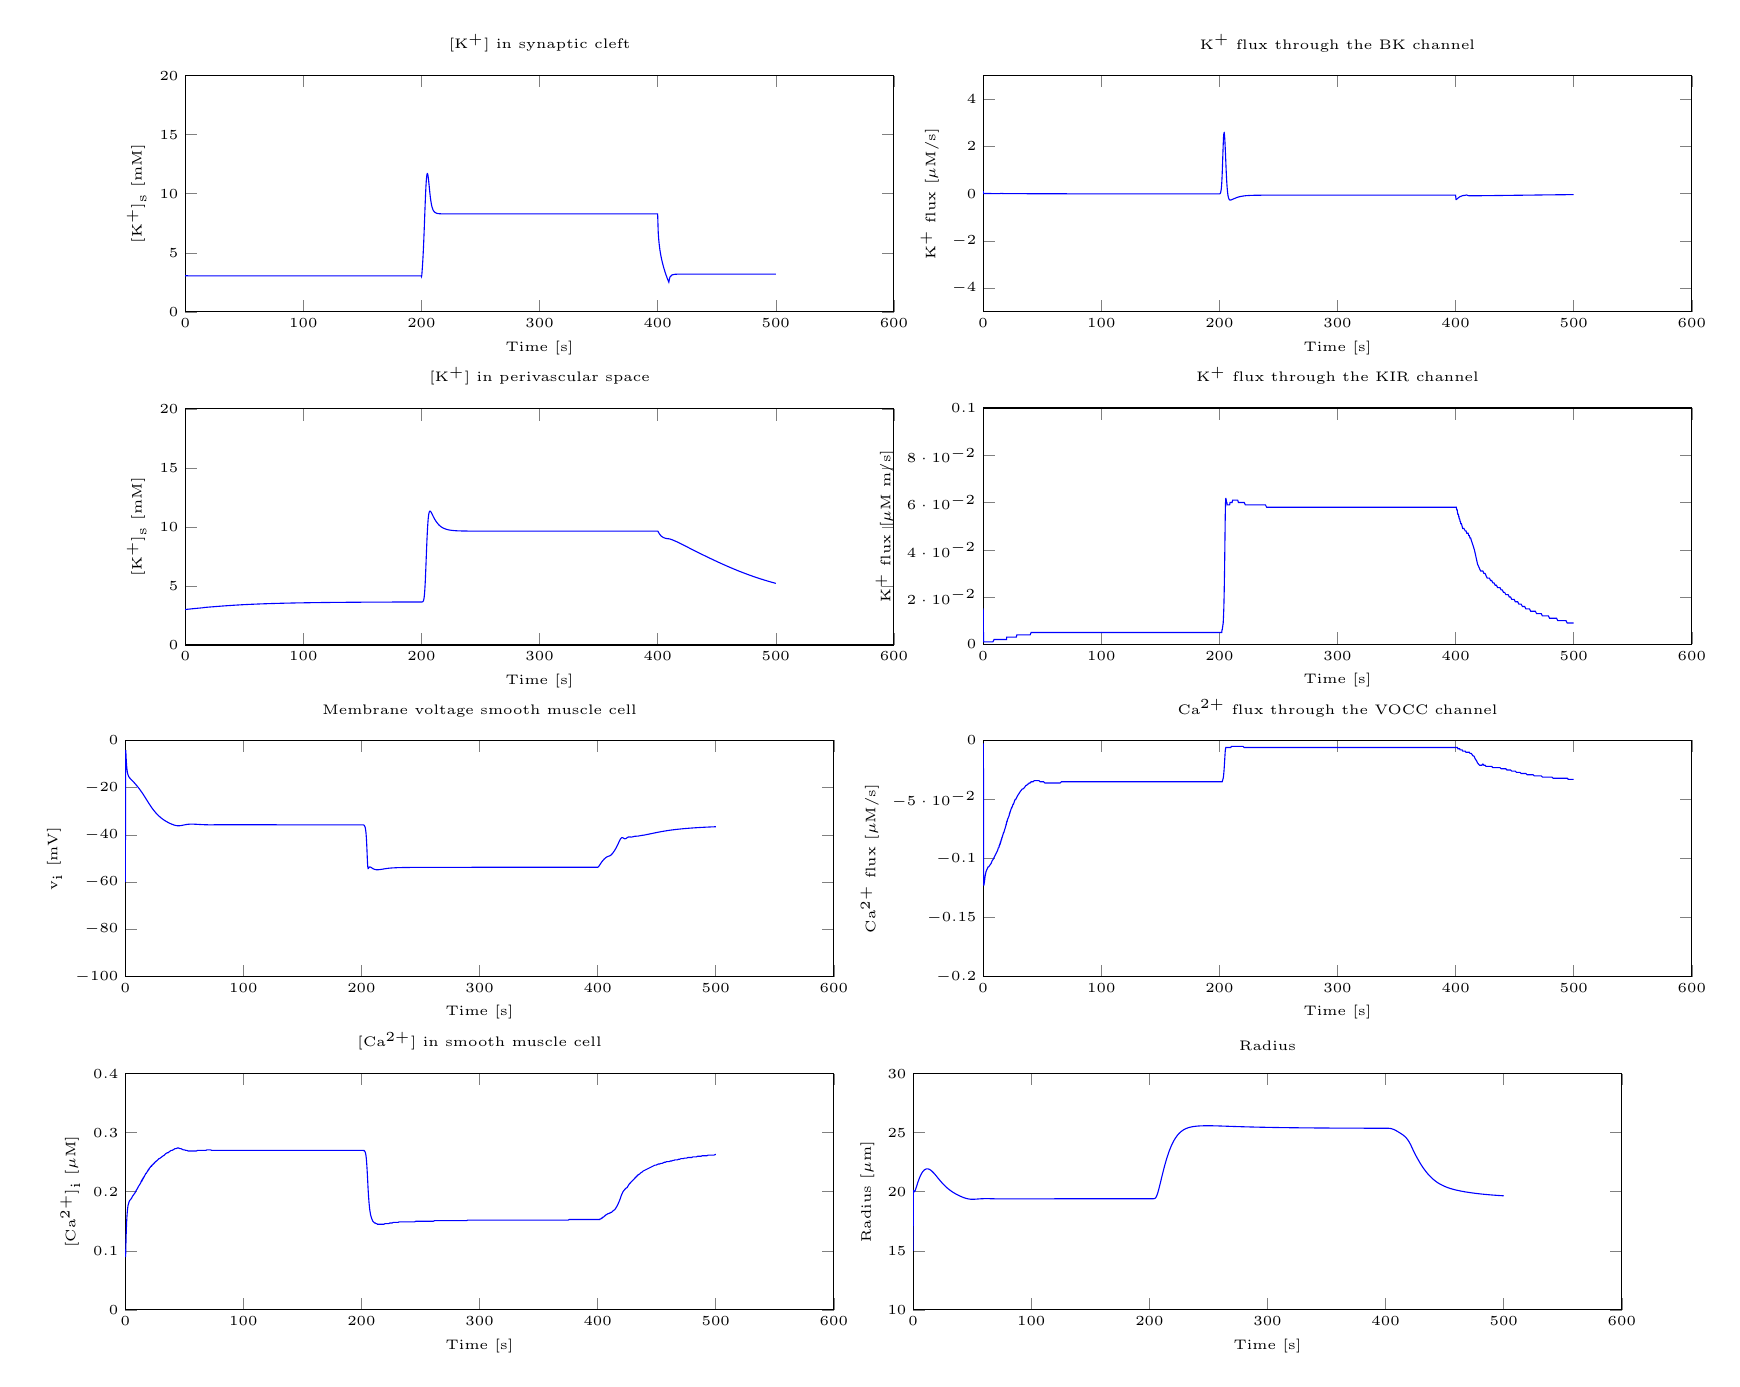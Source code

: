 % This file was created by matlab2tikz v0.3.3.
% Copyright (c) 2008--2013, Nico Schlömer <nico.schloemer@gmail.com>
% All rights reserved.
% 
% The latest updates can be retrieved from
%   http://www.mathworks.com/matlabcentral/fileexchange/22022-matlab2tikz
% where you can also make suggestions and rate matlab2tikz.
% 
% 
% 
\tiny 
\newlength\figureheight 
\newlength\figurewidth 
\setlength\figureheight{3 cm} 
\setlength\figurewidth{9 cm}
\begin{tikzpicture}

\begin{axis}[%
width=\figurewidth,
height=\figureheight,
scale only axis,
xmin=0,
xmax=600,
xlabel={Time [s]},
ymin=0,
ymax=20,
ylabel={$\text{[K}^\text{+}\text{]}_\text{s}\text{ [mM]}$},
name=plot3,
title={$\text{[K}^\text{+}\text{] in perivascular space}$}
]
\addplot [
color=blue,
solid,
forget plot
]
table[row sep=crcr]{
0 3\\
0.001 3.0\\
0.002 3.0\\
0.004 3.0\\
0.009 3.001\\
0.014 3.002\\
0.018 3.002\\
0.023 3.002\\
0.034 3.003\\
0.044 3.004\\
0.054 3.005\\
0.064 3.005\\
0.074 3.006\\
0.085 3.006\\
0.096 3.006\\
0.106 3.007\\
0.117 3.007\\
0.128 3.007\\
0.147 3.008\\
0.165 3.008\\
0.184 3.009\\
0.202 3.009\\
0.22 3.009\\
0.264 3.01\\
0.308 3.011\\
0.351 3.011\\
0.374 3.011\\
0.39 3.012\\
0.405 3.012\\
0.421 3.012\\
0.434 3.012\\
0.447 3.012\\
0.46 3.012\\
0.472 3.013\\
0.485 3.013\\
0.5 3.013\\
0.515 3.013\\
0.531 3.013\\
0.546 3.013\\
0.561 3.014\\
0.577 3.014\\
0.594 3.014\\
0.61 3.014\\
0.627 3.014\\
0.643 3.014\\
0.66 3.015\\
0.7 3.015\\
0.74 3.015\\
0.78 3.016\\
0.82 3.016\\
0.86 3.017\\
0.996 3.018\\
1.133 3.02\\
1.269 3.021\\
1.406 3.023\\
1.606 3.025\\
1.807 3.027\\
2.007 3.03\\
2.208 3.032\\
2.408 3.034\\
2.855 3.039\\
3.302 3.044\\
3.749 3.048\\
4.196 3.053\\
4.643 3.058\\
5.359 3.065\\
6.075 3.072\\
6.791 3.08\\
7.507 3.087\\
8.223 3.094\\
9.223 3.103\\
10.223 3.113\\
11.223 3.122\\
12.223 3.131\\
12.523 3.134\\
12.823 3.136\\
13.123 3.139\\
13.423 3.142\\
13.513 3.142\\
13.603 3.143\\
13.693 3.144\\
13.783 3.145\\
13.873 3.146\\
13.929 3.146\\
13.948 3.146\\
13.967 3.146\\
13.986 3.147\\
14.004 3.147\\
14.023 3.147\\
14.079 3.147\\
14.134 3.148\\
14.189 3.148\\
14.244 3.149\\
14.299 3.149\\
14.354 3.15\\
14.409 3.15\\
14.465 3.151\\
14.52 3.151\\
14.575 3.152\\
14.631 3.152\\
14.686 3.153\\
14.742 3.154\\
14.811 3.155\\
14.88 3.156\\
14.95 3.158\\
15.019 3.159\\
15.089 3.161\\
15.202 3.163\\
15.315 3.165\\
15.428 3.167\\
15.541 3.169\\
15.654 3.171\\
15.804 3.173\\
15.954 3.175\\
16.104 3.177\\
16.255 3.179\\
16.405 3.18\\
16.675 3.183\\
16.946 3.186\\
17.216 3.189\\
17.487 3.192\\
17.757 3.195\\
18.061 3.197\\
18.364 3.2\\
18.667 3.202\\
18.971 3.205\\
19.274 3.207\\
19.375 3.208\\
19.476 3.209\\
19.576 3.21\\
19.677 3.211\\
19.778 3.211\\
19.938 3.212\\
20.097 3.214\\
20.257 3.215\\
20.416 3.216\\
20.576 3.217\\
20.994 3.221\\
21.411 3.224\\
21.828 3.227\\
22.056 3.229\\
22.119 3.229\\
22.183 3.23\\
22.247 3.23\\
22.31 3.231\\
22.432 3.232\\
22.554 3.233\\
22.676 3.234\\
22.798 3.235\\
22.92 3.236\\
23.367 3.239\\
23.684 3.241\\
24 3.244\\
24.242 3.246\\
24.484 3.248\\
24.726 3.25\\
24.968 3.252\\
25.298 3.255\\
25.628 3.257\\
25.958 3.26\\
26.288 3.263\\
26.618 3.266\\
27.087 3.269\\
27.556 3.273\\
28.025 3.277\\
28.494 3.28\\
28.964 3.284\\
29.615 3.289\\
30.266 3.294\\
30.917 3.298\\
31.569 3.303\\
32.372 3.309\\
33.175 3.315\\
33.979 3.321\\
34.782 3.326\\
35.586 3.332\\
36.23 3.337\\
36.875 3.341\\
37.52 3.345\\
38.164 3.35\\
38.969 3.355\\
39.774 3.36\\
40.579 3.366\\
41.384 3.371\\
42.189 3.376\\
43.189 3.382\\
44.189 3.388\\
45.189 3.394\\
46.189 3.4\\
47.189 3.406\\
48.189 3.411\\
49.189 3.417\\
50.189 3.422\\
51.189 3.427\\
52.189 3.432\\
53.189 3.437\\
54.189 3.442\\
55.189 3.446\\
56.189 3.451\\
57.189 3.455\\
58.189 3.459\\
59.189 3.464\\
60.189 3.468\\
61.189 3.472\\
62.189 3.476\\
63.189 3.48\\
64.189 3.483\\
65.189 3.487\\
66.189 3.491\\
67.189 3.494\\
68.189 3.498\\
69.189 3.501\\
70.189 3.505\\
71.189 3.508\\
72.189 3.511\\
73.189 3.514\\
74.189 3.517\\
75.189 3.52\\
76.189 3.523\\
77.189 3.526\\
78.189 3.529\\
79.189 3.531\\
80.189 3.534\\
81.189 3.537\\
82.189 3.539\\
83.189 3.542\\
84.189 3.544\\
85.189 3.546\\
86.189 3.549\\
87.189 3.551\\
88.189 3.553\\
89.189 3.555\\
90.189 3.558\\
91.189 3.56\\
92.189 3.562\\
93.189 3.564\\
94.189 3.566\\
95.189 3.567\\
96.189 3.569\\
97.189 3.571\\
98.189 3.573\\
99.189 3.575\\
100.19 3.576\\
101.19 3.578\\
102.19 3.58\\
103.19 3.581\\
104.19 3.583\\
105.19 3.584\\
106.19 3.586\\
107.19 3.587\\
108.19 3.589\\
109.19 3.59\\
110.19 3.592\\
111.19 3.593\\
112.19 3.594\\
113.19 3.596\\
114.19 3.597\\
115.19 3.598\\
116.19 3.599\\
117.19 3.601\\
118.19 3.602\\
119.19 3.603\\
120.19 3.604\\
121.19 3.605\\
122.19 3.606\\
123.19 3.607\\
124.19 3.608\\
125.19 3.609\\
126.19 3.61\\
127.19 3.611\\
128.19 3.612\\
129.19 3.613\\
130.19 3.614\\
131.19 3.615\\
132.19 3.616\\
133.19 3.616\\
134.19 3.617\\
135.19 3.618\\
136.19 3.619\\
137.19 3.62\\
138.19 3.62\\
139.19 3.621\\
140.19 3.622\\
141.19 3.623\\
142.19 3.623\\
143.19 3.624\\
144.19 3.625\\
145.19 3.625\\
146.19 3.626\\
147.19 3.627\\
148.19 3.627\\
149.19 3.628\\
150.19 3.628\\
151.19 3.629\\
152.19 3.63\\
153.19 3.63\\
154.19 3.631\\
155.19 3.631\\
156.19 3.632\\
157.19 3.632\\
158.19 3.633\\
159.19 3.633\\
160.19 3.634\\
161.19 3.634\\
162.19 3.635\\
163.19 3.635\\
164.19 3.635\\
165.19 3.636\\
166.19 3.636\\
167.19 3.637\\
168.19 3.637\\
169.19 3.638\\
170.19 3.638\\
171.19 3.638\\
172.19 3.639\\
173.19 3.639\\
174.19 3.639\\
175.19 3.64\\
176.19 3.64\\
177.19 3.64\\
178.19 3.641\\
179.19 3.641\\
180.19 3.641\\
181.19 3.642\\
182.19 3.642\\
183.19 3.642\\
184.19 3.643\\
185.19 3.643\\
186.19 3.643\\
187.19 3.643\\
188.19 3.644\\
189.19 3.644\\
190.19 3.644\\
191.19 3.644\\
192.19 3.645\\
193.19 3.645\\
194.19 3.645\\
195.19 3.645\\
196.19 3.646\\
196.81 3.646\\
197.25 3.646\\
197.57 3.646\\
197.82 3.646\\
198.03 3.646\\
198.24 3.646\\
198.38 3.646\\
198.52 3.646\\
198.63 3.646\\
198.74 3.646\\
198.83 3.646\\
198.92 3.646\\
199.01 3.646\\
199.17 3.646\\
199.32 3.646\\
199.47 3.646\\
199.62 3.646\\
199.84 3.646\\
200.07 3.646\\
200.29 3.646\\
200.51 3.647\\
200.69 3.65\\
200.87 3.656\\
201.05 3.665\\
201.23 3.68\\
201.42 3.702\\
201.6 3.736\\
201.79 3.786\\
201.97 3.856\\
202.15 3.953\\
202.34 4.086\\
202.63 4.38\\
202.92 4.797\\
203.21 5.34\\
203.5 5.992\\
203.79 6.719\\
204.09 7.505\\
204.39 8.273\\
204.69 8.984\\
204.94 9.506\\
205.19 9.961\\
205.44 10.344\\
205.68 10.654\\
205.85 10.825\\
206.02 10.965\\
206.19 11.079\\
206.36 11.167\\
206.6 11.257\\
206.84 11.312\\
207.08 11.338\\
207.32 11.341\\
207.65 11.319\\
207.99 11.276\\
208.32 11.219\\
208.65 11.155\\
208.99 11.088\\
209.66 10.948\\
210.18 10.845\\
210.7 10.747\\
211.22 10.655\\
211.74 10.568\\
212.26 10.488\\
212.9 10.396\\
213.54 10.311\\
214.18 10.235\\
214.82 10.167\\
215.46 10.106\\
216.16 10.048\\
216.87 9.998\\
217.57 9.954\\
218.27 9.916\\
218.98 9.882\\
219.98 9.84\\
220.98 9.804\\
221.98 9.774\\
222.98 9.751\\
223.98 9.733\\
224.98 9.719\\
225.98 9.707\\
226.98 9.696\\
227.98 9.687\\
228.98 9.679\\
229.98 9.673\\
230.98 9.669\\
231.98 9.665\\
232.98 9.662\\
233.98 9.659\\
234.98 9.656\\
235.98 9.655\\
236.98 9.653\\
237.98 9.652\\
238.98 9.651\\
239.98 9.65\\
240.98 9.649\\
241.98 9.649\\
242.98 9.648\\
243.98 9.648\\
244.98 9.648\\
245.98 9.647\\
246.98 9.647\\
247.98 9.647\\
248.98 9.647\\
249.98 9.647\\
250.98 9.646\\
251.98 9.646\\
252.98 9.646\\
253.98 9.646\\
254.98 9.646\\
255.98 9.646\\
256.98 9.646\\
257.98 9.646\\
258.98 9.646\\
259.98 9.646\\
260.98 9.646\\
261.98 9.646\\
262.98 9.646\\
263.98 9.646\\
264.98 9.646\\
265.98 9.646\\
266.98 9.646\\
267.98 9.646\\
268.98 9.646\\
269.98 9.646\\
270.98 9.646\\
271.98 9.646\\
272.98 9.646\\
273.98 9.646\\
274.98 9.646\\
275.98 9.646\\
276.98 9.646\\
277.98 9.646\\
278.98 9.646\\
279.98 9.646\\
280.98 9.646\\
281.98 9.646\\
282.98 9.646\\
283.98 9.646\\
284.98 9.646\\
285.98 9.646\\
286.98 9.646\\
287.98 9.646\\
288.98 9.646\\
289.98 9.646\\
290.98 9.646\\
291.98 9.646\\
292.98 9.646\\
293.98 9.646\\
294.98 9.646\\
295.98 9.646\\
296.98 9.646\\
297.98 9.646\\
298.98 9.646\\
299.98 9.646\\
300.98 9.646\\
301.98 9.646\\
302.98 9.646\\
303.98 9.646\\
304.98 9.646\\
305.98 9.646\\
306.98 9.646\\
307.98 9.646\\
308.98 9.646\\
309.98 9.646\\
310.98 9.646\\
311.98 9.646\\
312.98 9.646\\
313.98 9.646\\
314.98 9.646\\
315.98 9.646\\
316.98 9.646\\
317.98 9.646\\
318.98 9.646\\
319.98 9.646\\
320.98 9.646\\
321.98 9.646\\
322.98 9.646\\
323.98 9.646\\
324.98 9.646\\
325.98 9.646\\
326.98 9.646\\
327.98 9.646\\
328.98 9.646\\
329.98 9.646\\
330.98 9.646\\
331.98 9.646\\
332.98 9.646\\
333.98 9.646\\
334.98 9.646\\
335.98 9.646\\
336.98 9.646\\
337.98 9.646\\
338.98 9.646\\
339.98 9.646\\
340.98 9.646\\
341.98 9.646\\
342.98 9.646\\
343.98 9.646\\
344.98 9.646\\
345.98 9.646\\
346.98 9.646\\
347.98 9.646\\
348.98 9.646\\
349.98 9.646\\
350.98 9.646\\
351.98 9.646\\
352.98 9.646\\
353.98 9.646\\
354.98 9.646\\
355.98 9.646\\
356.98 9.646\\
357.98 9.646\\
358.98 9.646\\
359.98 9.646\\
360.98 9.646\\
361.98 9.646\\
362.98 9.646\\
363.98 9.646\\
364.98 9.646\\
365.98 9.646\\
366.98 9.646\\
367.98 9.646\\
368.98 9.646\\
369.98 9.646\\
370.98 9.646\\
371.98 9.646\\
372.98 9.646\\
373.98 9.646\\
374.98 9.646\\
375.98 9.646\\
376.98 9.646\\
377.98 9.646\\
378.98 9.646\\
379.98 9.646\\
380.98 9.646\\
381.98 9.646\\
382.98 9.646\\
383.98 9.646\\
384.98 9.646\\
385.98 9.646\\
386.98 9.646\\
387.98 9.646\\
388.98 9.646\\
389.98 9.646\\
390.98 9.646\\
391.98 9.646\\
392.98 9.646\\
393.98 9.646\\
394.98 9.646\\
395.98 9.646\\
396.98 9.646\\
397.98 9.646\\
398.44 9.646\\
398.8 9.646\\
399.07 9.646\\
399.35 9.646\\
399.55 9.646\\
399.76 9.646\\
399.96 9.646\\
400.26 9.621\\
400.34 9.607\\
400.43 9.591\\
400.52 9.575\\
400.61 9.559\\
400.92 9.505\\
401.24 9.453\\
401.56 9.404\\
401.87 9.359\\
402.11 9.328\\
402.35 9.299\\
402.59 9.272\\
402.83 9.248\\
403.14 9.219\\
403.45 9.194\\
403.77 9.171\\
404.08 9.15\\
404.39 9.131\\
404.93 9.103\\
405.47 9.079\\
406.02 9.058\\
406.56 9.041\\
407.1 9.027\\
408.1 9.009\\
408.77 9.001\\
409.43 8.996\\
410.1 8.986\\
410.61 8.972\\
411.12 8.954\\
411.63 8.935\\
412.15 8.915\\
412.66 8.894\\
413.31 8.868\\
413.95 8.841\\
414.6 8.814\\
415.25 8.786\\
415.9 8.758\\
416.77 8.718\\
417.65 8.676\\
418.52 8.633\\
419.4 8.589\\
420.28 8.544\\
421.2 8.496\\
422.12 8.449\\
423.04 8.402\\
423.96 8.356\\
424.89 8.309\\
425.81 8.263\\
426.73 8.216\\
427.68 8.167\\
428.64 8.119\\
429.59 8.071\\
430.55 8.023\\
431.5 7.974\\
432.5 7.924\\
433.5 7.874\\
434.5 7.825\\
435.5 7.775\\
436.5 7.726\\
437.5 7.676\\
438.5 7.627\\
439.5 7.578\\
440.5 7.529\\
441.5 7.481\\
442.5 7.433\\
443.5 7.385\\
444.5 7.337\\
445.5 7.289\\
446.5 7.242\\
447.5 7.194\\
448.5 7.147\\
449.5 7.101\\
450.5 7.054\\
451.5 7.008\\
452.5 6.962\\
453.5 6.917\\
454.5 6.871\\
455.5 6.827\\
456.5 6.782\\
457.5 6.737\\
458.5 6.694\\
459.5 6.65\\
460.5 6.607\\
461.5 6.564\\
462.5 6.521\\
463.5 6.479\\
464.5 6.437\\
465.5 6.396\\
466.5 6.355\\
467.5 6.314\\
468.5 6.274\\
469.5 6.234\\
470.5 6.195\\
471.5 6.156\\
472.5 6.117\\
473.5 6.079\\
474.5 6.042\\
475.5 6.004\\
476.5 5.967\\
477.5 5.931\\
478.5 5.895\\
479.5 5.859\\
480.5 5.824\\
481.5 5.789\\
482.5 5.755\\
483.5 5.721\\
484.5 5.688\\
485.5 5.655\\
486.5 5.622\\
487.5 5.59\\
488.5 5.558\\
489.5 5.527\\
490.5 5.496\\
491.5 5.465\\
492.5 5.435\\
493.5 5.406\\
494.5 5.377\\
495.5 5.348\\
496.5 5.319\\
497.5 5.292\\
498.5 5.264\\
499.5 5.237\\
500 5.223\\
};
\end{axis}

\begin{axis}[%
width=\figurewidth,
height=\figureheight,
scale only axis,
xmin=0,
xmax=600,
xlabel={Time [s]},
ymin=0,
ymax=20,
ylabel={$\text{[K}^\text{+}\text{]}_\text{s}\text{ [mM]}$},
name=plot1,
at=(plot3.above north west),
anchor=below south west,
title={$\text{[K}^\text{+}\text{] in synaptic cleft}$}
]
\addplot [
color=blue,
solid,
forget plot
]
table[row sep=crcr]{
0 3\\
0.001 2.999\\
0.002 3.001\\
0.004 3.002\\
0.009 3.007\\
0.014 3.012\\
0.018 3.016\\
0.023 3.02\\
0.034 3.027\\
0.044 3.033\\
0.054 3.038\\
0.064 3.042\\
0.074 3.045\\
0.085 3.048\\
0.096 3.05\\
0.106 3.053\\
0.117 3.054\\
0.128 3.056\\
0.147 3.057\\
0.165 3.059\\
0.184 3.06\\
0.202 3.06\\
0.22 3.061\\
0.264 3.061\\
0.308 3.061\\
0.351 3.061\\
0.374 3.061\\
0.39 3.061\\
0.405 3.061\\
0.421 3.061\\
0.434 3.061\\
0.447 3.061\\
0.46 3.061\\
0.472 3.061\\
0.485 3.061\\
0.5 3.061\\
0.515 3.061\\
0.531 3.061\\
0.546 3.061\\
0.561 3.061\\
0.577 3.06\\
0.594 3.06\\
0.61 3.06\\
0.627 3.06\\
0.643 3.06\\
0.66 3.06\\
0.7 3.06\\
0.74 3.059\\
0.78 3.059\\
0.82 3.059\\
0.86 3.059\\
0.996 3.058\\
1.133 3.058\\
1.269 3.057\\
1.406 3.057\\
1.606 3.056\\
1.807 3.055\\
2.007 3.055\\
2.208 3.054\\
2.408 3.054\\
2.855 3.053\\
3.302 3.053\\
3.749 3.052\\
4.196 3.052\\
4.643 3.052\\
5.359 3.052\\
6.075 3.052\\
6.791 3.052\\
7.507 3.052\\
8.223 3.051\\
9.223 3.051\\
10.223 3.051\\
11.223 3.051\\
12.223 3.051\\
12.523 3.051\\
12.823 3.051\\
13.123 3.051\\
13.423 3.051\\
13.513 3.051\\
13.603 3.051\\
13.693 3.051\\
13.783 3.051\\
13.873 3.051\\
13.929 3.051\\
13.948 3.051\\
13.967 3.051\\
13.986 3.051\\
14.004 3.051\\
14.023 3.051\\
14.079 3.051\\
14.134 3.051\\
14.189 3.051\\
14.244 3.051\\
14.299 3.051\\
14.354 3.051\\
14.409 3.051\\
14.465 3.051\\
14.52 3.051\\
14.575 3.051\\
14.631 3.051\\
14.686 3.051\\
14.742 3.051\\
14.811 3.051\\
14.88 3.051\\
14.95 3.051\\
15.019 3.051\\
15.089 3.051\\
15.202 3.051\\
15.315 3.051\\
15.428 3.051\\
15.541 3.051\\
15.654 3.051\\
15.804 3.051\\
15.954 3.051\\
16.104 3.051\\
16.255 3.051\\
16.405 3.051\\
16.675 3.051\\
16.946 3.051\\
17.216 3.051\\
17.487 3.051\\
17.757 3.051\\
18.061 3.051\\
18.364 3.051\\
18.667 3.051\\
18.971 3.051\\
19.274 3.051\\
19.375 3.051\\
19.476 3.051\\
19.576 3.051\\
19.677 3.051\\
19.778 3.051\\
19.938 3.051\\
20.097 3.051\\
20.257 3.051\\
20.416 3.051\\
20.576 3.051\\
20.994 3.051\\
21.411 3.051\\
21.828 3.051\\
22.056 3.051\\
22.119 3.051\\
22.183 3.051\\
22.247 3.051\\
22.31 3.051\\
22.432 3.051\\
22.554 3.051\\
22.676 3.051\\
22.798 3.051\\
22.92 3.051\\
23.367 3.051\\
23.684 3.051\\
24 3.051\\
24.242 3.051\\
24.484 3.051\\
24.726 3.051\\
24.968 3.051\\
25.298 3.051\\
25.628 3.051\\
25.958 3.051\\
26.288 3.051\\
26.618 3.051\\
27.087 3.051\\
27.556 3.051\\
28.025 3.051\\
28.494 3.051\\
28.964 3.051\\
29.615 3.051\\
30.266 3.051\\
30.917 3.051\\
31.569 3.051\\
32.372 3.051\\
33.175 3.051\\
33.979 3.051\\
34.782 3.051\\
35.586 3.051\\
36.23 3.051\\
36.875 3.051\\
37.52 3.051\\
38.164 3.051\\
38.969 3.051\\
39.774 3.051\\
40.579 3.051\\
41.384 3.051\\
42.189 3.051\\
43.189 3.051\\
44.189 3.051\\
45.189 3.051\\
46.189 3.051\\
47.189 3.051\\
48.189 3.051\\
49.189 3.051\\
50.189 3.051\\
51.189 3.051\\
52.189 3.051\\
53.189 3.051\\
54.189 3.051\\
55.189 3.051\\
56.189 3.051\\
57.189 3.051\\
58.189 3.051\\
59.189 3.051\\
60.189 3.051\\
61.189 3.051\\
62.189 3.051\\
63.189 3.051\\
64.189 3.051\\
65.189 3.051\\
66.189 3.051\\
67.189 3.051\\
68.189 3.051\\
69.189 3.051\\
70.189 3.051\\
71.189 3.051\\
72.189 3.051\\
73.189 3.051\\
74.189 3.051\\
75.189 3.051\\
76.189 3.051\\
77.189 3.051\\
78.189 3.051\\
79.189 3.051\\
80.189 3.051\\
81.189 3.051\\
82.189 3.051\\
83.189 3.051\\
84.189 3.051\\
85.189 3.051\\
86.189 3.051\\
87.189 3.051\\
88.189 3.051\\
89.189 3.051\\
90.189 3.051\\
91.189 3.051\\
92.189 3.051\\
93.189 3.051\\
94.189 3.051\\
95.189 3.051\\
96.189 3.051\\
97.189 3.051\\
98.189 3.051\\
99.189 3.051\\
100.19 3.051\\
101.19 3.051\\
102.19 3.051\\
103.19 3.051\\
104.19 3.051\\
105.19 3.051\\
106.19 3.051\\
107.19 3.051\\
108.19 3.051\\
109.19 3.051\\
110.19 3.051\\
111.19 3.051\\
112.19 3.051\\
113.19 3.051\\
114.19 3.051\\
115.19 3.051\\
116.19 3.051\\
117.19 3.051\\
118.19 3.051\\
119.19 3.051\\
120.19 3.051\\
121.19 3.051\\
122.19 3.051\\
123.19 3.051\\
124.19 3.051\\
125.19 3.051\\
126.19 3.051\\
127.19 3.051\\
128.19 3.051\\
129.19 3.051\\
130.19 3.051\\
131.19 3.051\\
132.19 3.051\\
133.19 3.051\\
134.19 3.051\\
135.19 3.051\\
136.19 3.051\\
137.19 3.051\\
138.19 3.051\\
139.19 3.051\\
140.19 3.051\\
141.19 3.051\\
142.19 3.051\\
143.19 3.051\\
144.19 3.051\\
145.19 3.051\\
146.19 3.051\\
147.19 3.051\\
148.19 3.051\\
149.19 3.051\\
150.19 3.051\\
151.19 3.051\\
152.19 3.051\\
153.19 3.051\\
154.19 3.051\\
155.19 3.051\\
156.19 3.051\\
157.19 3.051\\
158.19 3.051\\
159.19 3.051\\
160.19 3.051\\
161.19 3.051\\
162.19 3.051\\
163.19 3.051\\
164.19 3.051\\
165.19 3.051\\
166.19 3.051\\
167.19 3.051\\
168.19 3.051\\
169.19 3.051\\
170.19 3.051\\
171.19 3.051\\
172.19 3.051\\
173.19 3.051\\
174.19 3.051\\
175.19 3.051\\
176.19 3.051\\
177.19 3.051\\
178.19 3.051\\
179.19 3.051\\
180.19 3.051\\
181.19 3.051\\
182.19 3.051\\
183.19 3.051\\
184.19 3.051\\
185.19 3.051\\
186.19 3.051\\
187.19 3.051\\
188.19 3.051\\
189.19 3.051\\
190.19 3.051\\
191.19 3.051\\
192.19 3.051\\
193.19 3.051\\
194.19 3.051\\
195.19 3.051\\
196.19 3.051\\
196.81 3.051\\
197.25 3.051\\
197.57 3.051\\
197.82 3.051\\
198.03 3.051\\
198.24 3.051\\
198.38 3.051\\
198.52 3.051\\
198.63 3.051\\
198.74 3.051\\
198.83 3.051\\
198.92 3.051\\
199.01 3.051\\
199.17 3.051\\
199.32 3.051\\
199.47 3.051\\
199.62 3.051\\
199.84 3.051\\
200.07 2.991\\
200.29 3.116\\
200.51 3.394\\
200.69 3.65\\
200.87 3.907\\
201.05 4.19\\
201.23 4.508\\
201.42 4.854\\
201.6 5.23\\
201.79 5.632\\
201.97 6.063\\
202.15 6.52\\
202.34 6.998\\
202.63 7.774\\
202.92 8.557\\
203.21 9.313\\
203.5 10.007\\
203.79 10.604\\
204.09 11.094\\
204.39 11.441\\
204.69 11.644\\
204.94 11.711\\
205.19 11.691\\
205.44 11.596\\
205.68 11.442\\
205.85 11.31\\
206.02 11.161\\
206.19 11.001\\
206.36 10.834\\
206.6 10.59\\
206.84 10.347\\
207.08 10.112\\
207.32 9.89\\
207.65 9.612\\
207.99 9.371\\
208.32 9.167\\
208.65 9.0\\
208.99 8.864\\
209.66 8.666\\
210.18 8.565\\
210.7 8.493\\
211.22 8.44\\
211.74 8.402\\
212.26 8.374\\
212.9 8.35\\
213.54 8.333\\
214.18 8.321\\
214.82 8.314\\
215.46 8.308\\
216.16 8.304\\
216.87 8.302\\
217.57 8.3\\
218.27 8.299\\
218.98 8.298\\
219.98 8.297\\
220.98 8.297\\
221.98 8.297\\
222.98 8.297\\
223.98 8.297\\
224.98 8.297\\
225.98 8.297\\
226.98 8.297\\
227.98 8.297\\
228.98 8.297\\
229.98 8.297\\
230.98 8.297\\
231.98 8.297\\
232.98 8.297\\
233.98 8.297\\
234.98 8.297\\
235.98 8.297\\
236.98 8.297\\
237.98 8.297\\
238.98 8.297\\
239.98 8.297\\
240.98 8.297\\
241.98 8.297\\
242.98 8.297\\
243.98 8.297\\
244.98 8.297\\
245.98 8.297\\
246.98 8.297\\
247.98 8.297\\
248.98 8.297\\
249.98 8.297\\
250.98 8.297\\
251.98 8.297\\
252.98 8.297\\
253.98 8.297\\
254.98 8.297\\
255.98 8.297\\
256.98 8.297\\
257.98 8.297\\
258.98 8.297\\
259.98 8.297\\
260.98 8.297\\
261.98 8.297\\
262.98 8.297\\
263.98 8.297\\
264.98 8.297\\
265.98 8.297\\
266.98 8.297\\
267.98 8.297\\
268.98 8.297\\
269.98 8.297\\
270.98 8.297\\
271.98 8.297\\
272.98 8.297\\
273.98 8.297\\
274.98 8.297\\
275.98 8.297\\
276.98 8.297\\
277.98 8.297\\
278.98 8.297\\
279.98 8.297\\
280.98 8.297\\
281.98 8.297\\
282.98 8.297\\
283.98 8.297\\
284.98 8.297\\
285.98 8.297\\
286.98 8.297\\
287.98 8.297\\
288.98 8.297\\
289.98 8.297\\
290.98 8.297\\
291.98 8.297\\
292.98 8.297\\
293.98 8.297\\
294.98 8.297\\
295.98 8.297\\
296.98 8.297\\
297.98 8.297\\
298.98 8.297\\
299.98 8.297\\
300.98 8.297\\
301.98 8.297\\
302.98 8.297\\
303.98 8.297\\
304.98 8.297\\
305.98 8.297\\
306.98 8.297\\
307.98 8.297\\
308.98 8.297\\
309.98 8.297\\
310.98 8.297\\
311.98 8.297\\
312.98 8.297\\
313.98 8.297\\
314.98 8.297\\
315.98 8.297\\
316.98 8.297\\
317.98 8.297\\
318.98 8.297\\
319.98 8.297\\
320.98 8.297\\
321.98 8.297\\
322.98 8.297\\
323.98 8.297\\
324.98 8.297\\
325.98 8.297\\
326.98 8.297\\
327.98 8.297\\
328.98 8.297\\
329.98 8.297\\
330.98 8.297\\
331.98 8.297\\
332.98 8.297\\
333.98 8.297\\
334.98 8.297\\
335.98 8.297\\
336.98 8.297\\
337.98 8.297\\
338.98 8.297\\
339.98 8.297\\
340.98 8.297\\
341.98 8.297\\
342.98 8.297\\
343.98 8.297\\
344.98 8.297\\
345.98 8.297\\
346.98 8.297\\
347.98 8.297\\
348.98 8.297\\
349.98 8.297\\
350.98 8.297\\
351.98 8.297\\
352.98 8.297\\
353.98 8.297\\
354.98 8.297\\
355.98 8.297\\
356.98 8.297\\
357.98 8.297\\
358.98 8.297\\
359.98 8.297\\
360.98 8.297\\
361.98 8.297\\
362.98 8.297\\
363.98 8.297\\
364.98 8.297\\
365.98 8.297\\
366.98 8.297\\
367.98 8.297\\
368.98 8.297\\
369.98 8.297\\
370.98 8.297\\
371.98 8.297\\
372.98 8.297\\
373.98 8.297\\
374.98 8.297\\
375.98 8.297\\
376.98 8.297\\
377.98 8.297\\
378.98 8.297\\
379.98 8.297\\
380.98 8.297\\
381.98 8.297\\
382.98 8.297\\
383.98 8.297\\
384.98 8.297\\
385.98 8.297\\
386.98 8.297\\
387.98 8.297\\
388.98 8.297\\
389.98 8.297\\
390.98 8.297\\
391.98 8.297\\
392.98 8.297\\
393.98 8.297\\
394.98 8.297\\
395.98 8.297\\
396.98 8.297\\
397.98 8.297\\
398.44 8.297\\
398.8 8.297\\
399.07 8.297\\
399.35 8.297\\
399.55 8.297\\
399.76 8.297\\
399.96 8.297\\
400.26 7.391\\
400.34 7.062\\
400.43 6.821\\
400.52 6.644\\
400.61 6.502\\
400.92 6.091\\
401.24 5.777\\
401.56 5.504\\
401.87 5.266\\
402.11 5.104\\
402.35 4.957\\
402.59 4.821\\
402.83 4.694\\
403.14 4.54\\
403.45 4.397\\
403.77 4.263\\
404.08 4.136\\
404.39 4.015\\
404.93 3.815\\
405.47 3.627\\
406.02 3.449\\
406.56 3.28\\
407.1 3.121\\
408.1 2.845\\
408.77 2.675\\
409.43 2.516\\
410.1 2.845\\
410.61 2.986\\
411.12 3.023\\
411.63 3.071\\
412.15 3.131\\
412.66 3.143\\
413.31 3.152\\
413.95 3.169\\
414.6 3.181\\
415.25 3.186\\
415.9 3.189\\
416.77 3.192\\
417.65 3.194\\
418.52 3.194\\
419.4 3.195\\
420.28 3.195\\
421.2 3.195\\
422.12 3.195\\
423.04 3.195\\
423.96 3.195\\
424.89 3.195\\
425.81 3.195\\
426.73 3.195\\
427.68 3.195\\
428.64 3.195\\
429.59 3.195\\
430.55 3.195\\
431.5 3.195\\
432.5 3.195\\
433.5 3.195\\
434.5 3.195\\
435.5 3.195\\
436.5 3.195\\
437.5 3.195\\
438.5 3.195\\
439.5 3.195\\
440.5 3.195\\
441.5 3.195\\
442.5 3.195\\
443.5 3.195\\
444.5 3.195\\
445.5 3.195\\
446.5 3.195\\
447.5 3.195\\
448.5 3.195\\
449.5 3.195\\
450.5 3.195\\
451.5 3.195\\
452.5 3.195\\
453.5 3.195\\
454.5 3.195\\
455.5 3.195\\
456.5 3.195\\
457.5 3.195\\
458.5 3.195\\
459.5 3.195\\
460.5 3.195\\
461.5 3.195\\
462.5 3.195\\
463.5 3.195\\
464.5 3.195\\
465.5 3.195\\
466.5 3.195\\
467.5 3.195\\
468.5 3.195\\
469.5 3.195\\
470.5 3.195\\
471.5 3.195\\
472.5 3.195\\
473.5 3.195\\
474.5 3.195\\
475.5 3.195\\
476.5 3.195\\
477.5 3.195\\
478.5 3.195\\
479.5 3.195\\
480.5 3.195\\
481.5 3.195\\
482.5 3.195\\
483.5 3.195\\
484.5 3.195\\
485.5 3.195\\
486.5 3.195\\
487.5 3.195\\
488.5 3.195\\
489.5 3.195\\
490.5 3.195\\
491.5 3.195\\
492.5 3.195\\
493.5 3.195\\
494.5 3.195\\
495.5 3.195\\
496.5 3.195\\
497.5 3.195\\
498.5 3.195\\
499.5 3.195\\
500 3.195\\
};
\end{axis}

\begin{axis}[%
width=\figurewidth,
height=\figureheight,
scale only axis,
xmin=0,
xmax=600,
xlabel={Time [s]},
ymin=-5,
ymax=5,
ylabel={$\text{K}^\text{+}\text{ flux [}\mu\text{M/s]}$},
name=plot2,
at=(plot1.right of south east),
anchor=left of south west,
title={$\text{K}^\text{+}\text{ flux through the BK channel}$}
]
\addplot [
color=blue,
solid,
forget plot
]
table[row sep=crcr]{
0 0.113\\
0.001 0.11\\
0.002 0.108\\
0.004 0.106\\
0.009 0.097\\
0.014 0.089\\
0.018 0.081\\
0.023 0.075\\
0.034 0.063\\
0.044 0.053\\
0.054 0.045\\
0.064 0.038\\
0.074 0.033\\
0.085 0.028\\
0.096 0.025\\
0.106 0.022\\
0.117 0.02\\
0.128 0.018\\
0.147 0.015\\
0.165 0.014\\
0.184 0.013\\
0.202 0.012\\
0.22 0.012\\
0.264 0.011\\
0.308 0.011\\
0.351 0.011\\
0.374 0.011\\
0.39 0.011\\
0.405 0.011\\
0.421 0.011\\
0.434 0.011\\
0.447 0.011\\
0.46 0.011\\
0.472 0.011\\
0.485 0.011\\
0.5 0.011\\
0.515 0.011\\
0.531 0.011\\
0.546 0.011\\
0.561 0.01\\
0.577 0.01\\
0.594 0.01\\
0.61 0.01\\
0.627 0.01\\
0.643 0.01\\
0.66 0.01\\
0.7 0.01\\
0.74 0.01\\
0.78 0.01\\
0.82 0.01\\
0.86 0.01\\
0.996 0.01\\
1.133 0.01\\
1.269 0.01\\
1.406 0.01\\
1.606 0.01\\
1.807 0.01\\
2.007 0.01\\
2.208 0.01\\
2.408 0.01\\
2.855 0.01\\
3.302 0.01\\
3.749 0.009\\
4.196 0.009\\
4.643 0.009\\
5.359 0.009\\
6.075 0.009\\
6.791 0.009\\
7.507 0.008\\
8.223 0.008\\
9.223 0.008\\
10.223 0.008\\
11.223 0.008\\
12.223 0.007\\
12.523 0.007\\
12.823 0.007\\
13.123 0.007\\
13.423 0.007\\
13.513 0.007\\
13.603 0.007\\
13.693 0.007\\
13.783 0.007\\
13.873 0.007\\
13.929 0.007\\
13.948 0.007\\
13.967 0.007\\
13.986 0.007\\
14.004 0.007\\
14.023 0.007\\
14.079 0.007\\
14.134 0.007\\
14.189 0.007\\
14.244 0.007\\
14.299 0.007\\
14.354 0.006\\
14.409 0.006\\
14.465 0.006\\
14.52 0.007\\
14.575 0.009\\
14.631 0.011\\
14.686 0.013\\
14.742 0.015\\
14.811 0.017\\
14.88 0.018\\
14.95 0.019\\
15.019 0.019\\
15.089 0.019\\
15.202 0.018\\
15.315 0.017\\
15.428 0.016\\
15.541 0.014\\
15.654 0.013\\
15.804 0.011\\
15.954 0.01\\
16.104 0.009\\
16.255 0.009\\
16.405 0.009\\
16.675 0.009\\
16.946 0.009\\
17.216 0.008\\
17.487 0.008\\
17.757 0.007\\
18.061 0.007\\
18.364 0.006\\
18.667 0.006\\
18.971 0.006\\
19.274 0.005\\
19.375 0.005\\
19.476 0.005\\
19.576 0.005\\
19.677 0.005\\
19.778 0.005\\
19.938 0.005\\
20.097 0.005\\
20.257 0.005\\
20.416 0.005\\
20.576 0.005\\
20.994 0.005\\
21.411 0.005\\
21.828 0.005\\
22.056 0.005\\
22.119 0.005\\
22.183 0.005\\
22.247 0.005\\
22.31 0.005\\
22.432 0.005\\
22.554 0.005\\
22.676 0.005\\
22.798 0.005\\
22.92 0.005\\
23.367 0.005\\
23.684 0.005\\
24 0.005\\
24.242 0.005\\
24.484 0.005\\
24.726 0.005\\
24.968 0.005\\
25.298 0.005\\
25.628 0.005\\
25.958 0.005\\
26.288 0.005\\
26.618 0.005\\
27.087 0.005\\
27.556 0.004\\
28.025 0.004\\
28.494 0.004\\
28.964 0.004\\
29.615 0.004\\
30.266 0.004\\
30.917 0.004\\
31.569 0.003\\
32.372 0.003\\
33.175 0.003\\
33.979 0.003\\
34.782 0.003\\
35.586 0.003\\
36.23 0.003\\
36.875 0.003\\
37.52 0.002\\
38.164 0.002\\
38.969 0.002\\
39.774 0.002\\
40.579 0.002\\
41.384 0.002\\
42.189 0.002\\
43.189 0.002\\
44.189 0.001\\
45.189 0.001\\
46.189 0.001\\
47.189 0.001\\
48.189 0.001\\
49.189 0.001\\
50.189 0.001\\
51.189 0.0\\
52.189 0.0\\
53.189 0.0\\
54.189 6.958e-05\\
55.189 -4.29e-05\\
56.189 -0.0\\
57.189 -0.0\\
58.189 -0.0\\
59.189 -0.0\\
60.189 -0.001\\
61.189 -0.001\\
62.189 -0.001\\
63.189 -0.001\\
64.189 -0.001\\
65.189 -0.001\\
66.189 -0.001\\
67.189 -0.001\\
68.189 -0.001\\
69.189 -0.001\\
70.189 -0.001\\
71.189 -0.002\\
72.189 -0.002\\
73.189 -0.002\\
74.189 -0.002\\
75.189 -0.002\\
76.189 -0.002\\
77.189 -0.002\\
78.189 -0.002\\
79.189 -0.002\\
80.189 -0.002\\
81.189 -0.002\\
82.189 -0.002\\
83.189 -0.002\\
84.189 -0.002\\
85.189 -0.002\\
86.189 -0.003\\
87.189 -0.003\\
88.189 -0.003\\
89.189 -0.003\\
90.189 -0.003\\
91.189 -0.003\\
92.189 -0.003\\
93.189 -0.003\\
94.189 -0.003\\
95.189 -0.003\\
96.189 -0.003\\
97.189 -0.003\\
98.189 -0.003\\
99.189 -0.003\\
100.19 -0.003\\
101.19 -0.003\\
102.19 -0.003\\
103.19 -0.003\\
104.19 -0.003\\
105.19 -0.003\\
106.19 -0.003\\
107.19 -0.003\\
108.19 -0.003\\
109.19 -0.003\\
110.19 -0.004\\
111.19 -0.004\\
112.19 -0.004\\
113.19 -0.004\\
114.19 -0.004\\
115.19 -0.004\\
116.19 -0.004\\
117.19 -0.004\\
118.19 -0.004\\
119.19 -0.004\\
120.19 -0.004\\
121.19 -0.004\\
122.19 -0.004\\
123.19 -0.004\\
124.19 -0.004\\
125.19 -0.004\\
126.19 -0.004\\
127.19 -0.004\\
128.19 -0.004\\
129.19 -0.004\\
130.19 -0.004\\
131.19 -0.004\\
132.19 -0.004\\
133.19 -0.004\\
134.19 -0.004\\
135.19 -0.004\\
136.19 -0.004\\
137.19 -0.004\\
138.19 -0.004\\
139.19 -0.004\\
140.19 -0.004\\
141.19 -0.004\\
142.19 -0.004\\
143.19 -0.004\\
144.19 -0.004\\
145.19 -0.004\\
146.19 -0.004\\
147.19 -0.004\\
148.19 -0.004\\
149.19 -0.004\\
150.19 -0.004\\
151.19 -0.004\\
152.19 -0.004\\
153.19 -0.004\\
154.19 -0.004\\
155.19 -0.004\\
156.19 -0.004\\
157.19 -0.004\\
158.19 -0.004\\
159.19 -0.004\\
160.19 -0.005\\
161.19 -0.005\\
162.19 -0.005\\
163.19 -0.005\\
164.19 -0.005\\
165.19 -0.005\\
166.19 -0.005\\
167.19 -0.005\\
168.19 -0.005\\
169.19 -0.005\\
170.19 -0.005\\
171.19 -0.005\\
172.19 -0.005\\
173.19 -0.005\\
174.19 -0.005\\
175.19 -0.005\\
176.19 -0.005\\
177.19 -0.005\\
178.19 -0.005\\
179.19 -0.005\\
180.19 -0.005\\
181.19 -0.005\\
182.19 -0.005\\
183.19 -0.005\\
184.19 -0.005\\
185.19 -0.005\\
186.19 -0.005\\
187.19 -0.005\\
188.19 -0.005\\
189.19 -0.005\\
190.19 -0.005\\
191.19 -0.005\\
192.19 -0.005\\
193.19 -0.005\\
194.19 -0.005\\
195.19 -0.005\\
196.19 -0.005\\
196.81 -0.005\\
197.25 -0.005\\
197.57 -0.005\\
197.82 -0.005\\
198.03 -0.005\\
198.24 -0.005\\
198.38 -0.005\\
198.52 -0.005\\
198.63 -0.005\\
198.74 -0.005\\
198.83 -0.005\\
198.92 -0.005\\
199.01 -0.005\\
199.17 -0.005\\
199.32 -0.005\\
199.47 -0.005\\
199.62 -0.005\\
199.84 -0.005\\
200.07 -0.007\\
200.29 -0.004\\
200.51 0.006\\
200.69 0.018\\
200.87 0.035\\
201.05 0.059\\
201.23 0.094\\
201.42 0.145\\
201.6 0.216\\
201.79 0.312\\
201.97 0.442\\
202.15 0.61\\
202.34 0.819\\
202.63 1.215\\
202.92 1.653\\
203.21 2.067\\
203.5 2.389\\
203.79 2.567\\
204.09 2.582\\
204.39 2.443\\
204.69 2.189\\
204.94 1.929\\
205.19 1.637\\
205.44 1.333\\
205.68 1.041\\
205.85 0.855\\
206.02 0.685\\
206.19 0.531\\
206.36 0.395\\
206.6 0.23\\
206.84 0.098\\
207.08 -0.005\\
207.32 -0.085\\
207.65 -0.162\\
207.99 -0.212\\
208.32 -0.242\\
208.65 -0.258\\
208.99 -0.265\\
209.66 -0.263\\
210.18 -0.255\\
210.7 -0.244\\
211.22 -0.233\\
211.74 -0.222\\
212.26 -0.211\\
212.9 -0.198\\
213.54 -0.184\\
214.18 -0.171\\
214.82 -0.159\\
215.46 -0.148\\
216.16 -0.137\\
216.87 -0.128\\
217.57 -0.119\\
218.27 -0.112\\
218.98 -0.106\\
219.98 -0.097\\
220.98 -0.09\\
221.98 -0.084\\
222.98 -0.079\\
223.98 -0.076\\
224.98 -0.073\\
225.98 -0.071\\
226.98 -0.069\\
227.98 -0.067\\
228.98 -0.065\\
229.98 -0.064\\
230.98 -0.063\\
231.98 -0.062\\
232.98 -0.062\\
233.98 -0.061\\
234.98 -0.061\\
235.98 -0.06\\
236.98 -0.06\\
237.98 -0.06\\
238.98 -0.059\\
239.98 -0.059\\
240.98 -0.059\\
241.98 -0.059\\
242.98 -0.059\\
243.98 -0.059\\
244.98 -0.059\\
245.98 -0.059\\
246.98 -0.059\\
247.98 -0.059\\
248.98 -0.059\\
249.98 -0.059\\
250.98 -0.059\\
251.98 -0.059\\
252.98 -0.059\\
253.98 -0.059\\
254.98 -0.058\\
255.98 -0.058\\
256.98 -0.058\\
257.98 -0.058\\
258.98 -0.058\\
259.98 -0.058\\
260.98 -0.058\\
261.98 -0.058\\
262.98 -0.058\\
263.98 -0.058\\
264.98 -0.058\\
265.98 -0.058\\
266.98 -0.058\\
267.98 -0.058\\
268.98 -0.058\\
269.98 -0.058\\
270.98 -0.058\\
271.98 -0.058\\
272.98 -0.058\\
273.98 -0.058\\
274.98 -0.058\\
275.98 -0.058\\
276.98 -0.058\\
277.98 -0.058\\
278.98 -0.058\\
279.98 -0.058\\
280.98 -0.058\\
281.98 -0.058\\
282.98 -0.058\\
283.98 -0.058\\
284.98 -0.058\\
285.98 -0.058\\
286.98 -0.058\\
287.98 -0.058\\
288.98 -0.058\\
289.98 -0.058\\
290.98 -0.058\\
291.98 -0.058\\
292.98 -0.058\\
293.98 -0.058\\
294.98 -0.058\\
295.98 -0.058\\
296.98 -0.058\\
297.98 -0.058\\
298.98 -0.058\\
299.98 -0.058\\
300.98 -0.058\\
301.98 -0.058\\
302.98 -0.058\\
303.98 -0.058\\
304.98 -0.058\\
305.98 -0.058\\
306.98 -0.058\\
307.98 -0.058\\
308.98 -0.058\\
309.98 -0.058\\
310.98 -0.058\\
311.98 -0.058\\
312.98 -0.058\\
313.98 -0.058\\
314.98 -0.058\\
315.98 -0.058\\
316.98 -0.058\\
317.98 -0.058\\
318.98 -0.058\\
319.98 -0.058\\
320.98 -0.058\\
321.98 -0.058\\
322.98 -0.058\\
323.98 -0.058\\
324.98 -0.058\\
325.98 -0.058\\
326.98 -0.058\\
327.98 -0.058\\
328.98 -0.058\\
329.98 -0.058\\
330.98 -0.058\\
331.98 -0.058\\
332.98 -0.058\\
333.98 -0.058\\
334.98 -0.058\\
335.98 -0.058\\
336.98 -0.058\\
337.98 -0.058\\
338.98 -0.058\\
339.98 -0.058\\
340.98 -0.058\\
341.98 -0.058\\
342.98 -0.058\\
343.98 -0.058\\
344.98 -0.058\\
345.98 -0.058\\
346.98 -0.058\\
347.98 -0.058\\
348.98 -0.058\\
349.98 -0.058\\
350.98 -0.058\\
351.98 -0.058\\
352.98 -0.058\\
353.98 -0.058\\
354.98 -0.058\\
355.98 -0.058\\
356.98 -0.058\\
357.98 -0.058\\
358.98 -0.058\\
359.98 -0.058\\
360.98 -0.058\\
361.98 -0.058\\
362.98 -0.058\\
363.98 -0.058\\
364.98 -0.058\\
365.98 -0.058\\
366.98 -0.058\\
367.98 -0.058\\
368.98 -0.058\\
369.98 -0.058\\
370.98 -0.058\\
371.98 -0.058\\
372.98 -0.058\\
373.98 -0.058\\
374.98 -0.058\\
375.98 -0.058\\
376.98 -0.058\\
377.98 -0.058\\
378.98 -0.058\\
379.98 -0.058\\
380.98 -0.058\\
381.98 -0.058\\
382.98 -0.058\\
383.98 -0.058\\
384.98 -0.058\\
385.98 -0.058\\
386.98 -0.058\\
387.98 -0.058\\
388.98 -0.058\\
389.98 -0.058\\
390.98 -0.058\\
391.98 -0.058\\
392.98 -0.058\\
393.98 -0.058\\
394.98 -0.058\\
395.98 -0.058\\
396.98 -0.058\\
397.98 -0.058\\
398.44 -0.058\\
398.8 -0.058\\
399.07 -0.058\\
399.35 -0.058\\
399.55 -0.058\\
399.76 -0.058\\
399.96 -0.058\\
400.26 -0.209\\
400.34 -0.238\\
400.43 -0.245\\
400.52 -0.241\\
400.61 -0.237\\
400.92 -0.225\\
401.24 -0.219\\
401.56 -0.208\\
401.87 -0.192\\
402.11 -0.181\\
402.35 -0.17\\
402.59 -0.161\\
402.83 -0.151\\
403.14 -0.14\\
403.45 -0.131\\
403.77 -0.122\\
404.08 -0.115\\
404.39 -0.109\\
404.93 -0.099\\
405.47 -0.089\\
406.02 -0.08\\
406.56 -0.075\\
407.1 -0.073\\
408.1 -0.063\\
408.77 -0.057\\
409.43 -0.053\\
410.1 -0.068\\
410.61 -0.081\\
411.12 -0.082\\
411.63 -0.082\\
412.15 -0.086\\
412.66 -0.086\\
413.31 -0.084\\
413.95 -0.084\\
414.6 -0.084\\
415.25 -0.084\\
415.9 -0.084\\
416.77 -0.084\\
417.65 -0.084\\
418.52 -0.084\\
419.4 -0.084\\
420.28 -0.083\\
421.2 -0.083\\
422.12 -0.082\\
423.04 -0.081\\
423.96 -0.081\\
424.89 -0.08\\
425.81 -0.08\\
426.73 -0.079\\
427.68 -0.079\\
428.64 -0.078\\
429.59 -0.078\\
430.55 -0.077\\
431.5 -0.076\\
432.5 -0.076\\
433.5 -0.075\\
434.5 -0.075\\
435.5 -0.074\\
436.5 -0.073\\
437.5 -0.073\\
438.5 -0.072\\
439.5 -0.072\\
440.5 -0.071\\
441.5 -0.07\\
442.5 -0.07\\
443.5 -0.069\\
444.5 -0.068\\
445.5 -0.068\\
446.5 -0.067\\
447.5 -0.067\\
448.5 -0.066\\
449.5 -0.065\\
450.5 -0.065\\
451.5 -0.064\\
452.5 -0.063\\
453.5 -0.063\\
454.5 -0.062\\
455.5 -0.061\\
456.5 -0.061\\
457.5 -0.06\\
458.5 -0.06\\
459.5 -0.059\\
460.5 -0.058\\
461.5 -0.058\\
462.5 -0.057\\
463.5 -0.056\\
464.5 -0.056\\
465.5 -0.055\\
466.5 -0.055\\
467.5 -0.054\\
468.5 -0.053\\
469.5 -0.053\\
470.5 -0.052\\
471.5 -0.051\\
472.5 -0.051\\
473.5 -0.05\\
474.5 -0.05\\
475.5 -0.049\\
476.5 -0.048\\
477.5 -0.048\\
478.5 -0.047\\
479.5 -0.047\\
480.5 -0.046\\
481.5 -0.046\\
482.5 -0.045\\
483.5 -0.044\\
484.5 -0.044\\
485.5 -0.043\\
486.5 -0.043\\
487.5 -0.042\\
488.5 -0.042\\
489.5 -0.041\\
490.5 -0.041\\
491.5 -0.04\\
492.5 -0.04\\
493.5 -0.039\\
494.5 -0.038\\
495.5 -0.038\\
496.5 -0.037\\
497.5 -0.037\\
498.5 -0.036\\
499.5 -0.036\\
500 -0.036\\
};
\end{axis}

\begin{axis}[%
width=\figurewidth,
height=\figureheight,
scale only axis,
xmin=0,
xmax=600,
xlabel={Time [s]},
ymin=0,
ymax=0.1,
ylabel={$\text{K}^\text{+}\text{ flux [}\mu\text{M m/s]}$},
name=plot4,
at=(plot2.below south west),
anchor=above north west,
title={$\text{K}^\text{+}\text{ flux through the KIR channel}$}
]
\addplot [
color=blue,
solid,
forget plot
]
table[row sep=crcr]{
0 0.015\\
0.001 0.015\\
0.002 0.015\\
0.004 0.015\\
0.009 0.014\\
0.014 0.014\\
0.018 0.014\\
0.023 0.013\\
0.034 0.013\\
0.044 0.012\\
0.054 0.011\\
0.064 0.011\\
0.074 0.01\\
0.085 0.01\\
0.096 0.009\\
0.106 0.009\\
0.117 0.008\\
0.128 0.008\\
0.147 0.007\\
0.165 0.007\\
0.184 0.006\\
0.202 0.006\\
0.22 0.005\\
0.264 0.004\\
0.308 0.003\\
0.351 0.002\\
0.374 0.001\\
0.39 0.001\\
0.405 0.001\\
0.421 0.001\\
0.434 0.001\\
0.447 0.001\\
0.46 0.001\\
0.472 0.001\\
0.485 0.001\\
0.5 0.001\\
0.515 0.001\\
0.531 0.001\\
0.546 0.001\\
0.561 0.001\\
0.577 0.001\\
0.594 0.001\\
0.61 0.001\\
0.627 0.001\\
0.643 0.001\\
0.66 0.001\\
0.7 0.001\\
0.74 0.001\\
0.78 0.001\\
0.82 0.001\\
0.86 0.001\\
0.996 0.001\\
1.133 0.001\\
1.269 0.001\\
1.406 0.001\\
1.606 0.001\\
1.807 0.001\\
2.007 0.001\\
2.208 0.001\\
2.408 0.001\\
2.855 0.001\\
3.302 0.001\\
3.749 0.001\\
4.196 0.001\\
4.643 0.001\\
5.359 0.001\\
6.075 0.001\\
6.791 0.001\\
7.507 0.001\\
8.223 0.001\\
9.223 0.002\\
10.223 0.002\\
11.223 0.002\\
12.223 0.002\\
12.523 0.002\\
12.823 0.002\\
13.123 0.002\\
13.423 0.002\\
13.513 0.002\\
13.603 0.002\\
13.693 0.002\\
13.783 0.002\\
13.873 0.002\\
13.929 0.002\\
13.948 0.002\\
13.967 0.002\\
13.986 0.002\\
14.004 0.002\\
14.023 0.002\\
14.079 0.002\\
14.134 0.002\\
14.189 0.002\\
14.244 0.002\\
14.299 0.002\\
14.354 0.002\\
14.409 0.002\\
14.465 0.002\\
14.52 0.002\\
14.575 0.002\\
14.631 0.002\\
14.686 0.002\\
14.742 0.002\\
14.811 0.002\\
14.88 0.002\\
14.95 0.002\\
15.019 0.002\\
15.089 0.002\\
15.202 0.002\\
15.315 0.002\\
15.428 0.002\\
15.541 0.002\\
15.654 0.002\\
15.804 0.002\\
15.954 0.002\\
16.104 0.002\\
16.255 0.002\\
16.405 0.002\\
16.675 0.002\\
16.946 0.002\\
17.216 0.002\\
17.487 0.002\\
17.757 0.002\\
18.061 0.002\\
18.364 0.002\\
18.667 0.002\\
18.971 0.002\\
19.274 0.002\\
19.375 0.002\\
19.476 0.002\\
19.576 0.002\\
19.677 0.002\\
19.778 0.002\\
19.938 0.003\\
20.097 0.003\\
20.257 0.003\\
20.416 0.003\\
20.576 0.003\\
20.994 0.003\\
21.411 0.003\\
21.828 0.003\\
22.056 0.003\\
22.119 0.003\\
22.183 0.003\\
22.247 0.003\\
22.31 0.003\\
22.432 0.003\\
22.554 0.003\\
22.676 0.003\\
22.798 0.003\\
22.92 0.003\\
23.367 0.003\\
23.684 0.003\\
24 0.003\\
24.242 0.003\\
24.484 0.003\\
24.726 0.003\\
24.968 0.003\\
25.298 0.003\\
25.628 0.003\\
25.958 0.003\\
26.288 0.003\\
26.618 0.003\\
27.087 0.003\\
27.556 0.003\\
28.025 0.003\\
28.494 0.004\\
28.964 0.004\\
29.615 0.004\\
30.266 0.004\\
30.917 0.004\\
31.569 0.004\\
32.372 0.004\\
33.175 0.004\\
33.979 0.004\\
34.782 0.004\\
35.586 0.004\\
36.23 0.004\\
36.875 0.004\\
37.52 0.004\\
38.164 0.004\\
38.969 0.004\\
39.774 0.004\\
40.579 0.005\\
41.384 0.005\\
42.189 0.005\\
43.189 0.005\\
44.189 0.005\\
45.189 0.005\\
46.189 0.005\\
47.189 0.005\\
48.189 0.005\\
49.189 0.005\\
50.189 0.005\\
51.189 0.005\\
52.189 0.005\\
53.189 0.005\\
54.189 0.005\\
55.189 0.005\\
56.189 0.005\\
57.189 0.005\\
58.189 0.005\\
59.189 0.005\\
60.189 0.005\\
61.189 0.005\\
62.189 0.005\\
63.189 0.005\\
64.189 0.005\\
65.189 0.005\\
66.189 0.005\\
67.189 0.005\\
68.189 0.005\\
69.189 0.005\\
70.189 0.005\\
71.189 0.005\\
72.189 0.005\\
73.189 0.005\\
74.189 0.005\\
75.189 0.005\\
76.189 0.005\\
77.189 0.005\\
78.189 0.005\\
79.189 0.005\\
80.189 0.005\\
81.189 0.005\\
82.189 0.005\\
83.189 0.005\\
84.189 0.005\\
85.189 0.005\\
86.189 0.005\\
87.189 0.005\\
88.189 0.005\\
89.189 0.005\\
90.189 0.005\\
91.189 0.005\\
92.189 0.005\\
93.189 0.005\\
94.189 0.005\\
95.189 0.005\\
96.189 0.005\\
97.189 0.005\\
98.189 0.005\\
99.189 0.005\\
100.19 0.005\\
101.19 0.005\\
102.19 0.005\\
103.19 0.005\\
104.19 0.005\\
105.19 0.005\\
106.19 0.005\\
107.19 0.005\\
108.19 0.005\\
109.19 0.005\\
110.19 0.005\\
111.19 0.005\\
112.19 0.005\\
113.19 0.005\\
114.19 0.005\\
115.19 0.005\\
116.19 0.005\\
117.19 0.005\\
118.19 0.005\\
119.19 0.005\\
120.19 0.005\\
121.19 0.005\\
122.19 0.005\\
123.19 0.005\\
124.19 0.005\\
125.19 0.005\\
126.19 0.005\\
127.19 0.005\\
128.19 0.005\\
129.19 0.005\\
130.19 0.005\\
131.19 0.005\\
132.19 0.005\\
133.19 0.005\\
134.19 0.005\\
135.19 0.005\\
136.19 0.005\\
137.19 0.005\\
138.19 0.005\\
139.19 0.005\\
140.19 0.005\\
141.19 0.005\\
142.19 0.005\\
143.19 0.005\\
144.19 0.005\\
145.19 0.005\\
146.19 0.005\\
147.19 0.005\\
148.19 0.005\\
149.19 0.005\\
150.19 0.005\\
151.19 0.005\\
152.19 0.005\\
153.19 0.005\\
154.19 0.005\\
155.19 0.005\\
156.19 0.005\\
157.19 0.005\\
158.19 0.005\\
159.19 0.005\\
160.19 0.005\\
161.19 0.005\\
162.19 0.005\\
163.19 0.005\\
164.19 0.005\\
165.19 0.005\\
166.19 0.005\\
167.19 0.005\\
168.19 0.005\\
169.19 0.005\\
170.19 0.005\\
171.19 0.005\\
172.19 0.005\\
173.19 0.005\\
174.19 0.005\\
175.19 0.005\\
176.19 0.005\\
177.19 0.005\\
178.19 0.005\\
179.19 0.005\\
180.19 0.005\\
181.19 0.005\\
182.19 0.005\\
183.19 0.005\\
184.19 0.005\\
185.19 0.005\\
186.19 0.005\\
187.19 0.005\\
188.19 0.005\\
189.19 0.005\\
190.19 0.005\\
191.19 0.005\\
192.19 0.005\\
193.19 0.005\\
194.19 0.005\\
195.19 0.005\\
196.19 0.005\\
196.81 0.005\\
197.25 0.005\\
197.57 0.005\\
197.82 0.005\\
198.03 0.005\\
198.24 0.005\\
198.38 0.005\\
198.52 0.005\\
198.63 0.005\\
198.74 0.005\\
198.83 0.005\\
198.92 0.005\\
199.01 0.005\\
199.17 0.005\\
199.32 0.005\\
199.47 0.005\\
199.62 0.005\\
199.84 0.005\\
200.07 0.005\\
200.29 0.005\\
200.51 0.005\\
200.69 0.005\\
200.87 0.005\\
201.05 0.005\\
201.23 0.005\\
201.42 0.005\\
201.6 0.005\\
201.79 0.005\\
201.97 0.005\\
202.15 0.006\\
202.34 0.006\\
202.63 0.007\\
202.92 0.008\\
203.21 0.009\\
203.5 0.012\\
203.79 0.016\\
204.09 0.023\\
204.39 0.032\\
204.69 0.044\\
204.94 0.054\\
205.19 0.06\\
205.44 0.062\\
205.68 0.061\\
205.85 0.061\\
206.02 0.06\\
206.19 0.06\\
206.36 0.06\\
206.6 0.059\\
206.84 0.059\\
207.08 0.059\\
207.32 0.059\\
207.65 0.059\\
207.99 0.059\\
208.32 0.059\\
208.65 0.059\\
208.99 0.06\\
209.66 0.06\\
210.18 0.06\\
210.7 0.06\\
211.22 0.061\\
211.74 0.061\\
212.26 0.061\\
212.9 0.061\\
213.54 0.061\\
214.18 0.061\\
214.82 0.061\\
215.46 0.061\\
216.16 0.06\\
216.87 0.06\\
217.57 0.06\\
218.27 0.06\\
218.98 0.06\\
219.98 0.06\\
220.98 0.06\\
221.98 0.059\\
222.98 0.059\\
223.98 0.059\\
224.98 0.059\\
225.98 0.059\\
226.98 0.059\\
227.98 0.059\\
228.98 0.059\\
229.98 0.059\\
230.98 0.059\\
231.98 0.059\\
232.98 0.059\\
233.98 0.059\\
234.98 0.059\\
235.98 0.059\\
236.98 0.059\\
237.98 0.059\\
238.98 0.059\\
239.98 0.058\\
240.98 0.058\\
241.98 0.058\\
242.98 0.058\\
243.98 0.058\\
244.98 0.058\\
245.98 0.058\\
246.98 0.058\\
247.98 0.058\\
248.98 0.058\\
249.98 0.058\\
250.98 0.058\\
251.98 0.058\\
252.98 0.058\\
253.98 0.058\\
254.98 0.058\\
255.98 0.058\\
256.98 0.058\\
257.98 0.058\\
258.98 0.058\\
259.98 0.058\\
260.98 0.058\\
261.98 0.058\\
262.98 0.058\\
263.98 0.058\\
264.98 0.058\\
265.98 0.058\\
266.98 0.058\\
267.98 0.058\\
268.98 0.058\\
269.98 0.058\\
270.98 0.058\\
271.98 0.058\\
272.98 0.058\\
273.98 0.058\\
274.98 0.058\\
275.98 0.058\\
276.98 0.058\\
277.98 0.058\\
278.98 0.058\\
279.98 0.058\\
280.98 0.058\\
281.98 0.058\\
282.98 0.058\\
283.98 0.058\\
284.98 0.058\\
285.98 0.058\\
286.98 0.058\\
287.98 0.058\\
288.98 0.058\\
289.98 0.058\\
290.98 0.058\\
291.98 0.058\\
292.98 0.058\\
293.98 0.058\\
294.98 0.058\\
295.98 0.058\\
296.98 0.058\\
297.98 0.058\\
298.98 0.058\\
299.98 0.058\\
300.98 0.058\\
301.98 0.058\\
302.98 0.058\\
303.98 0.058\\
304.98 0.058\\
305.98 0.058\\
306.98 0.058\\
307.98 0.058\\
308.98 0.058\\
309.98 0.058\\
310.98 0.058\\
311.98 0.058\\
312.98 0.058\\
313.98 0.058\\
314.98 0.058\\
315.98 0.058\\
316.98 0.058\\
317.98 0.058\\
318.98 0.058\\
319.98 0.058\\
320.98 0.058\\
321.98 0.058\\
322.98 0.058\\
323.98 0.058\\
324.98 0.058\\
325.98 0.058\\
326.98 0.058\\
327.98 0.058\\
328.98 0.058\\
329.98 0.058\\
330.98 0.058\\
331.98 0.058\\
332.98 0.058\\
333.98 0.058\\
334.98 0.058\\
335.98 0.058\\
336.98 0.058\\
337.98 0.058\\
338.98 0.058\\
339.98 0.058\\
340.98 0.058\\
341.98 0.058\\
342.98 0.058\\
343.98 0.058\\
344.98 0.058\\
345.98 0.058\\
346.98 0.058\\
347.98 0.058\\
348.98 0.058\\
349.98 0.058\\
350.98 0.058\\
351.98 0.058\\
352.98 0.058\\
353.98 0.058\\
354.98 0.058\\
355.98 0.058\\
356.98 0.058\\
357.98 0.058\\
358.98 0.058\\
359.98 0.058\\
360.98 0.058\\
361.98 0.058\\
362.98 0.058\\
363.98 0.058\\
364.98 0.058\\
365.98 0.058\\
366.98 0.058\\
367.98 0.058\\
368.98 0.058\\
369.98 0.058\\
370.98 0.058\\
371.98 0.058\\
372.98 0.058\\
373.98 0.058\\
374.98 0.058\\
375.98 0.058\\
376.98 0.058\\
377.98 0.058\\
378.98 0.058\\
379.98 0.058\\
380.98 0.058\\
381.98 0.058\\
382.98 0.058\\
383.98 0.058\\
384.98 0.058\\
385.98 0.058\\
386.98 0.058\\
387.98 0.058\\
388.98 0.058\\
389.98 0.058\\
390.98 0.058\\
391.98 0.058\\
392.98 0.058\\
393.98 0.058\\
394.98 0.058\\
395.98 0.058\\
396.98 0.058\\
397.98 0.058\\
398.44 0.058\\
398.8 0.058\\
399.07 0.058\\
399.35 0.058\\
399.55 0.058\\
399.76 0.058\\
399.96 0.058\\
400.26 0.058\\
400.34 0.058\\
400.43 0.058\\
400.52 0.058\\
400.61 0.058\\
400.92 0.057\\
401.24 0.057\\
401.56 0.056\\
401.87 0.055\\
402.11 0.055\\
402.35 0.055\\
402.59 0.054\\
402.83 0.054\\
403.14 0.053\\
403.45 0.053\\
403.77 0.052\\
404.08 0.052\\
404.39 0.051\\
404.93 0.051\\
405.47 0.05\\
406.02 0.049\\
406.56 0.049\\
407.1 0.049\\
408.1 0.048\\
408.77 0.048\\
409.43 0.047\\
410.1 0.047\\
410.61 0.047\\
411.12 0.046\\
411.63 0.046\\
412.15 0.045\\
412.66 0.045\\
413.31 0.044\\
413.95 0.043\\
414.6 0.042\\
415.25 0.041\\
415.9 0.04\\
416.77 0.038\\
417.65 0.036\\
418.52 0.034\\
419.4 0.033\\
420.28 0.032\\
421.2 0.031\\
422.12 0.031\\
423.04 0.031\\
423.96 0.03\\
424.89 0.03\\
425.81 0.029\\
426.73 0.028\\
427.68 0.028\\
428.64 0.028\\
429.59 0.027\\
430.55 0.027\\
431.5 0.026\\
432.5 0.026\\
433.5 0.025\\
434.5 0.025\\
435.5 0.024\\
436.5 0.024\\
437.5 0.024\\
438.5 0.023\\
439.5 0.023\\
440.5 0.022\\
441.5 0.022\\
442.5 0.021\\
443.5 0.021\\
444.5 0.021\\
445.5 0.02\\
446.5 0.02\\
447.5 0.019\\
448.5 0.019\\
449.5 0.019\\
450.5 0.018\\
451.5 0.018\\
452.5 0.018\\
453.5 0.017\\
454.5 0.017\\
455.5 0.017\\
456.5 0.016\\
457.5 0.016\\
458.5 0.016\\
459.5 0.015\\
460.5 0.015\\
461.5 0.015\\
462.5 0.015\\
463.5 0.014\\
464.5 0.014\\
465.5 0.014\\
466.5 0.014\\
467.5 0.014\\
468.5 0.013\\
469.5 0.013\\
470.5 0.013\\
471.5 0.013\\
472.5 0.013\\
473.5 0.012\\
474.5 0.012\\
475.5 0.012\\
476.5 0.012\\
477.5 0.012\\
478.5 0.012\\
479.5 0.011\\
480.5 0.011\\
481.5 0.011\\
482.5 0.011\\
483.5 0.011\\
484.5 0.011\\
485.5 0.011\\
486.5 0.01\\
487.5 0.01\\
488.5 0.01\\
489.5 0.01\\
490.5 0.01\\
491.5 0.01\\
492.5 0.01\\
493.5 0.01\\
494.5 0.009\\
495.5 0.009\\
496.5 0.009\\
497.5 0.009\\
498.5 0.009\\
499.5 0.009\\
500 0.009\\
};
\end{axis}

\begin{axis}[%
width=\figurewidth,
height=\figureheight,
scale only axis,
xmin=0,
xmax=600,
xlabel={Time [s]},
ymin=-0.2,
ymax=0,
ylabel={$\text{Ca}^{\text{2+}}\text{ flux [}\mu\text{M/s]}$},
name=plot6,
at=(plot4.below south west),
anchor=above north west,
title={$\text{Ca}^{\text{2+}}\text{ flux through the VOCC channel}$}
]
\addplot [
color=blue,
solid,
forget plot
]
table[row sep=crcr]{
0 -0.003\\
0.001 -0.003\\
0.002 -0.003\\
0.004 -0.003\\
0.009 -0.003\\
0.014 -0.003\\
0.018 -0.004\\
0.023 -0.004\\
0.034 -0.004\\
0.044 -0.005\\
0.054 -0.005\\
0.064 -0.006\\
0.074 -0.006\\
0.085 -0.007\\
0.096 -0.008\\
0.106 -0.009\\
0.117 -0.01\\
0.128 -0.011\\
0.147 -0.013\\
0.165 -0.015\\
0.184 -0.018\\
0.202 -0.021\\
0.22 -0.024\\
0.264 -0.036\\
0.308 -0.055\\
0.351 -0.085\\
0.374 -0.102\\
0.39 -0.111\\
0.405 -0.117\\
0.421 -0.12\\
0.434 -0.121\\
0.447 -0.122\\
0.46 -0.122\\
0.472 -0.122\\
0.485 -0.122\\
0.5 -0.123\\
0.515 -0.122\\
0.531 -0.122\\
0.546 -0.122\\
0.561 -0.122\\
0.577 -0.122\\
0.594 -0.122\\
0.61 -0.122\\
0.627 -0.122\\
0.643 -0.122\\
0.66 -0.122\\
0.7 -0.122\\
0.74 -0.122\\
0.78 -0.121\\
0.82 -0.121\\
0.86 -0.121\\
0.996 -0.12\\
1.133 -0.119\\
1.269 -0.118\\
1.406 -0.117\\
1.606 -0.115\\
1.807 -0.114\\
2.007 -0.113\\
2.208 -0.112\\
2.408 -0.111\\
2.855 -0.11\\
3.302 -0.109\\
3.749 -0.108\\
4.196 -0.107\\
4.643 -0.107\\
5.359 -0.106\\
6.075 -0.105\\
6.791 -0.104\\
7.507 -0.102\\
8.223 -0.101\\
9.223 -0.099\\
10.223 -0.097\\
11.223 -0.095\\
12.223 -0.093\\
12.523 -0.092\\
12.823 -0.091\\
13.123 -0.091\\
13.423 -0.09\\
13.513 -0.09\\
13.603 -0.089\\
13.693 -0.089\\
13.783 -0.089\\
13.873 -0.089\\
13.929 -0.088\\
13.948 -0.088\\
13.967 -0.088\\
13.986 -0.088\\
14.004 -0.088\\
14.023 -0.088\\
14.079 -0.088\\
14.134 -0.088\\
14.189 -0.088\\
14.244 -0.088\\
14.299 -0.087\\
14.354 -0.087\\
14.409 -0.087\\
14.465 -0.087\\
14.52 -0.087\\
14.575 -0.087\\
14.631 -0.086\\
14.686 -0.086\\
14.742 -0.086\\
14.811 -0.086\\
14.88 -0.086\\
14.95 -0.085\\
15.019 -0.085\\
15.089 -0.085\\
15.202 -0.085\\
15.315 -0.084\\
15.428 -0.084\\
15.541 -0.084\\
15.654 -0.083\\
15.804 -0.083\\
15.954 -0.082\\
16.104 -0.082\\
16.255 -0.081\\
16.405 -0.081\\
16.675 -0.08\\
16.946 -0.079\\
17.216 -0.078\\
17.487 -0.078\\
17.757 -0.077\\
18.061 -0.076\\
18.364 -0.075\\
18.667 -0.074\\
18.971 -0.073\\
19.274 -0.072\\
19.375 -0.071\\
19.476 -0.071\\
19.576 -0.071\\
19.677 -0.07\\
19.778 -0.07\\
19.938 -0.069\\
20.097 -0.069\\
20.257 -0.068\\
20.416 -0.068\\
20.576 -0.067\\
20.994 -0.066\\
21.411 -0.065\\
21.828 -0.064\\
22.056 -0.063\\
22.119 -0.063\\
22.183 -0.062\\
22.247 -0.062\\
22.31 -0.062\\
22.432 -0.062\\
22.554 -0.061\\
22.676 -0.061\\
22.798 -0.061\\
22.92 -0.06\\
23.367 -0.059\\
23.684 -0.058\\
24 -0.057\\
24.242 -0.057\\
24.484 -0.056\\
24.726 -0.056\\
24.968 -0.055\\
25.298 -0.054\\
25.628 -0.054\\
25.958 -0.053\\
26.288 -0.052\\
26.618 -0.051\\
27.087 -0.05\\
27.556 -0.05\\
28.025 -0.049\\
28.494 -0.048\\
28.964 -0.047\\
29.615 -0.046\\
30.266 -0.045\\
30.917 -0.044\\
31.569 -0.043\\
32.372 -0.042\\
33.175 -0.041\\
33.979 -0.041\\
34.782 -0.04\\
35.586 -0.039\\
36.23 -0.038\\
36.875 -0.038\\
37.52 -0.037\\
38.164 -0.037\\
38.969 -0.036\\
39.774 -0.036\\
40.579 -0.035\\
41.384 -0.035\\
42.189 -0.035\\
43.189 -0.034\\
44.189 -0.034\\
45.189 -0.034\\
46.189 -0.034\\
47.189 -0.034\\
48.189 -0.035\\
49.189 -0.035\\
50.189 -0.035\\
51.189 -0.035\\
52.189 -0.036\\
53.189 -0.036\\
54.189 -0.036\\
55.189 -0.036\\
56.189 -0.036\\
57.189 -0.036\\
58.189 -0.036\\
59.189 -0.036\\
60.189 -0.036\\
61.189 -0.036\\
62.189 -0.036\\
63.189 -0.036\\
64.189 -0.036\\
65.189 -0.036\\
66.189 -0.035\\
67.189 -0.035\\
68.189 -0.035\\
69.189 -0.035\\
70.189 -0.035\\
71.189 -0.035\\
72.189 -0.035\\
73.189 -0.035\\
74.189 -0.035\\
75.189 -0.035\\
76.189 -0.035\\
77.189 -0.035\\
78.189 -0.035\\
79.189 -0.035\\
80.189 -0.035\\
81.189 -0.035\\
82.189 -0.035\\
83.189 -0.035\\
84.189 -0.035\\
85.189 -0.035\\
86.189 -0.035\\
87.189 -0.035\\
88.189 -0.035\\
89.189 -0.035\\
90.189 -0.035\\
91.189 -0.035\\
92.189 -0.035\\
93.189 -0.035\\
94.189 -0.035\\
95.189 -0.035\\
96.189 -0.035\\
97.189 -0.035\\
98.189 -0.035\\
99.189 -0.035\\
100.19 -0.035\\
101.19 -0.035\\
102.19 -0.035\\
103.19 -0.035\\
104.19 -0.035\\
105.19 -0.035\\
106.19 -0.035\\
107.19 -0.035\\
108.19 -0.035\\
109.19 -0.035\\
110.19 -0.035\\
111.19 -0.035\\
112.19 -0.035\\
113.19 -0.035\\
114.19 -0.035\\
115.19 -0.035\\
116.19 -0.035\\
117.19 -0.035\\
118.19 -0.035\\
119.19 -0.035\\
120.19 -0.035\\
121.19 -0.035\\
122.19 -0.035\\
123.19 -0.035\\
124.19 -0.035\\
125.19 -0.035\\
126.19 -0.035\\
127.19 -0.035\\
128.19 -0.035\\
129.19 -0.035\\
130.19 -0.035\\
131.19 -0.035\\
132.19 -0.035\\
133.19 -0.035\\
134.19 -0.035\\
135.19 -0.035\\
136.19 -0.035\\
137.19 -0.035\\
138.19 -0.035\\
139.19 -0.035\\
140.19 -0.035\\
141.19 -0.035\\
142.19 -0.035\\
143.19 -0.035\\
144.19 -0.035\\
145.19 -0.035\\
146.19 -0.035\\
147.19 -0.035\\
148.19 -0.035\\
149.19 -0.035\\
150.19 -0.035\\
151.19 -0.035\\
152.19 -0.035\\
153.19 -0.035\\
154.19 -0.035\\
155.19 -0.035\\
156.19 -0.035\\
157.19 -0.035\\
158.19 -0.035\\
159.19 -0.035\\
160.19 -0.035\\
161.19 -0.035\\
162.19 -0.035\\
163.19 -0.035\\
164.19 -0.035\\
165.19 -0.035\\
166.19 -0.035\\
167.19 -0.035\\
168.19 -0.035\\
169.19 -0.035\\
170.19 -0.035\\
171.19 -0.035\\
172.19 -0.035\\
173.19 -0.035\\
174.19 -0.035\\
175.19 -0.035\\
176.19 -0.035\\
177.19 -0.035\\
178.19 -0.035\\
179.19 -0.035\\
180.19 -0.035\\
181.19 -0.035\\
182.19 -0.035\\
183.19 -0.035\\
184.19 -0.035\\
185.19 -0.035\\
186.19 -0.035\\
187.19 -0.035\\
188.19 -0.035\\
189.19 -0.035\\
190.19 -0.035\\
191.19 -0.035\\
192.19 -0.035\\
193.19 -0.035\\
194.19 -0.035\\
195.19 -0.035\\
196.19 -0.035\\
196.81 -0.035\\
197.25 -0.035\\
197.57 -0.035\\
197.82 -0.035\\
198.03 -0.035\\
198.24 -0.035\\
198.38 -0.035\\
198.52 -0.035\\
198.63 -0.035\\
198.74 -0.035\\
198.83 -0.035\\
198.92 -0.035\\
199.01 -0.035\\
199.17 -0.035\\
199.32 -0.035\\
199.47 -0.035\\
199.62 -0.035\\
199.84 -0.035\\
200.07 -0.035\\
200.29 -0.035\\
200.51 -0.035\\
200.69 -0.035\\
200.87 -0.035\\
201.05 -0.035\\
201.23 -0.035\\
201.42 -0.035\\
201.6 -0.035\\
201.79 -0.035\\
201.97 -0.035\\
202.15 -0.035\\
202.34 -0.035\\
202.63 -0.034\\
202.92 -0.033\\
203.21 -0.032\\
203.5 -0.03\\
203.79 -0.027\\
204.09 -0.023\\
204.39 -0.018\\
204.69 -0.013\\
204.94 -0.009\\
205.19 -0.007\\
205.44 -0.006\\
205.68 -0.006\\
205.85 -0.006\\
206.02 -0.006\\
206.19 -0.006\\
206.36 -0.006\\
206.6 -0.006\\
206.84 -0.006\\
207.08 -0.006\\
207.32 -0.006\\
207.65 -0.006\\
207.99 -0.006\\
208.32 -0.006\\
208.65 -0.006\\
208.99 -0.006\\
209.66 -0.006\\
210.18 -0.005\\
210.7 -0.005\\
211.22 -0.005\\
211.74 -0.005\\
212.26 -0.005\\
212.9 -0.005\\
213.54 -0.005\\
214.18 -0.005\\
214.82 -0.005\\
215.46 -0.005\\
216.16 -0.005\\
216.87 -0.005\\
217.57 -0.005\\
218.27 -0.005\\
218.98 -0.005\\
219.98 -0.005\\
220.98 -0.006\\
221.98 -0.006\\
222.98 -0.006\\
223.98 -0.006\\
224.98 -0.006\\
225.98 -0.006\\
226.98 -0.006\\
227.98 -0.006\\
228.98 -0.006\\
229.98 -0.006\\
230.98 -0.006\\
231.98 -0.006\\
232.98 -0.006\\
233.98 -0.006\\
234.98 -0.006\\
235.98 -0.006\\
236.98 -0.006\\
237.98 -0.006\\
238.98 -0.006\\
239.98 -0.006\\
240.98 -0.006\\
241.98 -0.006\\
242.98 -0.006\\
243.98 -0.006\\
244.98 -0.006\\
245.98 -0.006\\
246.98 -0.006\\
247.98 -0.006\\
248.98 -0.006\\
249.98 -0.006\\
250.98 -0.006\\
251.98 -0.006\\
252.98 -0.006\\
253.98 -0.006\\
254.98 -0.006\\
255.98 -0.006\\
256.98 -0.006\\
257.98 -0.006\\
258.98 -0.006\\
259.98 -0.006\\
260.98 -0.006\\
261.98 -0.006\\
262.98 -0.006\\
263.98 -0.006\\
264.98 -0.006\\
265.98 -0.006\\
266.98 -0.006\\
267.98 -0.006\\
268.98 -0.006\\
269.98 -0.006\\
270.98 -0.006\\
271.98 -0.006\\
272.98 -0.006\\
273.98 -0.006\\
274.98 -0.006\\
275.98 -0.006\\
276.98 -0.006\\
277.98 -0.006\\
278.98 -0.006\\
279.98 -0.006\\
280.98 -0.006\\
281.98 -0.006\\
282.98 -0.006\\
283.98 -0.006\\
284.98 -0.006\\
285.98 -0.006\\
286.98 -0.006\\
287.98 -0.006\\
288.98 -0.006\\
289.98 -0.006\\
290.98 -0.006\\
291.98 -0.006\\
292.98 -0.006\\
293.98 -0.006\\
294.98 -0.006\\
295.98 -0.006\\
296.98 -0.006\\
297.98 -0.006\\
298.98 -0.006\\
299.98 -0.006\\
300.98 -0.006\\
301.98 -0.006\\
302.98 -0.006\\
303.98 -0.006\\
304.98 -0.006\\
305.98 -0.006\\
306.98 -0.006\\
307.98 -0.006\\
308.98 -0.006\\
309.98 -0.006\\
310.98 -0.006\\
311.98 -0.006\\
312.98 -0.006\\
313.98 -0.006\\
314.98 -0.006\\
315.98 -0.006\\
316.98 -0.006\\
317.98 -0.006\\
318.98 -0.006\\
319.98 -0.006\\
320.98 -0.006\\
321.98 -0.006\\
322.98 -0.006\\
323.98 -0.006\\
324.98 -0.006\\
325.98 -0.006\\
326.98 -0.006\\
327.98 -0.006\\
328.98 -0.006\\
329.98 -0.006\\
330.98 -0.006\\
331.98 -0.006\\
332.98 -0.006\\
333.98 -0.006\\
334.98 -0.006\\
335.98 -0.006\\
336.98 -0.006\\
337.98 -0.006\\
338.98 -0.006\\
339.98 -0.006\\
340.98 -0.006\\
341.98 -0.006\\
342.98 -0.006\\
343.98 -0.006\\
344.98 -0.006\\
345.98 -0.006\\
346.98 -0.006\\
347.98 -0.006\\
348.98 -0.006\\
349.98 -0.006\\
350.98 -0.006\\
351.98 -0.006\\
352.98 -0.006\\
353.98 -0.006\\
354.98 -0.006\\
355.98 -0.006\\
356.98 -0.006\\
357.98 -0.006\\
358.98 -0.006\\
359.98 -0.006\\
360.98 -0.006\\
361.98 -0.006\\
362.98 -0.006\\
363.98 -0.006\\
364.98 -0.006\\
365.98 -0.006\\
366.98 -0.006\\
367.98 -0.006\\
368.98 -0.006\\
369.98 -0.006\\
370.98 -0.006\\
371.98 -0.006\\
372.98 -0.006\\
373.98 -0.006\\
374.98 -0.006\\
375.98 -0.006\\
376.98 -0.006\\
377.98 -0.006\\
378.98 -0.006\\
379.98 -0.006\\
380.98 -0.006\\
381.98 -0.006\\
382.98 -0.006\\
383.98 -0.006\\
384.98 -0.006\\
385.98 -0.006\\
386.98 -0.006\\
387.98 -0.006\\
388.98 -0.006\\
389.98 -0.006\\
390.98 -0.006\\
391.98 -0.006\\
392.98 -0.006\\
393.98 -0.006\\
394.98 -0.006\\
395.98 -0.006\\
396.98 -0.006\\
397.98 -0.006\\
398.44 -0.006\\
398.8 -0.006\\
399.07 -0.006\\
399.35 -0.006\\
399.55 -0.006\\
399.76 -0.006\\
399.96 -0.006\\
400.26 -0.006\\
400.34 -0.006\\
400.43 -0.006\\
400.52 -0.006\\
400.61 -0.006\\
400.92 -0.006\\
401.24 -0.006\\
401.56 -0.006\\
401.87 -0.007\\
402.11 -0.007\\
402.35 -0.007\\
402.59 -0.007\\
402.83 -0.007\\
403.14 -0.007\\
403.45 -0.007\\
403.77 -0.008\\
404.08 -0.008\\
404.39 -0.008\\
404.93 -0.008\\
405.47 -0.008\\
406.02 -0.009\\
406.56 -0.009\\
407.1 -0.009\\
408.1 -0.009\\
408.77 -0.01\\
409.43 -0.01\\
410.1 -0.01\\
410.61 -0.01\\
411.12 -0.01\\
411.63 -0.01\\
412.15 -0.011\\
412.66 -0.011\\
413.31 -0.011\\
413.95 -0.012\\
414.6 -0.013\\
415.25 -0.013\\
415.9 -0.014\\
416.77 -0.016\\
417.65 -0.017\\
418.52 -0.019\\
419.4 -0.02\\
420.28 -0.021\\
421.2 -0.021\\
422.12 -0.021\\
423.04 -0.02\\
423.96 -0.021\\
424.89 -0.021\\
425.81 -0.022\\
426.73 -0.022\\
427.68 -0.022\\
428.64 -0.022\\
429.59 -0.022\\
430.55 -0.022\\
431.5 -0.023\\
432.5 -0.023\\
433.5 -0.023\\
434.5 -0.023\\
435.5 -0.023\\
436.5 -0.023\\
437.5 -0.023\\
438.5 -0.024\\
439.5 -0.024\\
440.5 -0.024\\
441.5 -0.024\\
442.5 -0.024\\
443.5 -0.025\\
444.5 -0.025\\
445.5 -0.025\\
446.5 -0.025\\
447.5 -0.026\\
448.5 -0.026\\
449.5 -0.026\\
450.5 -0.026\\
451.5 -0.027\\
452.5 -0.027\\
453.5 -0.027\\
454.5 -0.027\\
455.5 -0.028\\
456.5 -0.028\\
457.5 -0.028\\
458.5 -0.028\\
459.5 -0.028\\
460.5 -0.029\\
461.5 -0.029\\
462.5 -0.029\\
463.5 -0.029\\
464.5 -0.029\\
465.5 -0.029\\
466.5 -0.03\\
467.5 -0.03\\
468.5 -0.03\\
469.5 -0.03\\
470.5 -0.03\\
471.5 -0.03\\
472.5 -0.03\\
473.5 -0.031\\
474.5 -0.031\\
475.5 -0.031\\
476.5 -0.031\\
477.5 -0.031\\
478.5 -0.031\\
479.5 -0.031\\
480.5 -0.031\\
481.5 -0.031\\
482.5 -0.032\\
483.5 -0.032\\
484.5 -0.032\\
485.5 -0.032\\
486.5 -0.032\\
487.5 -0.032\\
488.5 -0.032\\
489.5 -0.032\\
490.5 -0.032\\
491.5 -0.032\\
492.5 -0.032\\
493.5 -0.032\\
494.5 -0.032\\
495.5 -0.033\\
496.5 -0.033\\
497.5 -0.033\\
498.5 -0.033\\
499.5 -0.033\\
500 -0.033\\
};
\end{axis}

\begin{axis}[%
width=\figurewidth,
height=\figureheight,
scale only axis,
xmin=0,
xmax=600,
xlabel={Time [s]},
ymin=-100,
ymax=0,
ylabel={$\text{v}_\text{i}\text{ [mV]}$},
name=plot5,
at=(plot6.left of south west),
anchor=right of south east,
title={Membrane voltage smooth muscle cell}
]
\addplot [
color=blue,
solid,
forget plot
]
table[row sep=crcr]{
0 -60\\
0.001 -59.906\\
0.002 -59.809\\
0.004 -59.71\\
0.009 -59.285\\
0.014 -58.834\\
0.018 -58.364\\
0.023 -57.88\\
0.034 -56.864\\
0.044 -55.835\\
0.054 -54.809\\
0.064 -53.796\\
0.074 -52.8\\
0.085 -51.756\\
0.096 -50.736\\
0.106 -49.737\\
0.117 -48.758\\
0.128 -47.796\\
0.147 -46.188\\
0.165 -44.603\\
0.184 -43.02\\
0.202 -41.418\\
0.22 -39.768\\
0.264 -35.471\\
0.308 -30.059\\
0.351 -22.716\\
0.374 -18.019\\
0.39 -14.686\\
0.405 -11.569\\
0.421 -8.911\\
0.434 -7.196\\
0.447 -5.91\\
0.46 -5.02\\
0.472 -4.466\\
0.485 -4.173\\
0.5 -4.068\\
0.515 -4.132\\
0.531 -4.291\\
0.546 -4.498\\
0.561 -4.722\\
0.577 -4.969\\
0.594 -5.209\\
0.61 -5.438\\
0.627 -5.656\\
0.643 -5.864\\
0.66 -6.064\\
0.7 -6.518\\
0.74 -6.946\\
0.78 -7.354\\
0.82 -7.744\\
0.86 -8.115\\
0.996 -9.257\\
1.133 -10.227\\
1.269 -11.054\\
1.406 -11.761\\
1.606 -12.614\\
1.807 -13.29\\
2.007 -13.826\\
2.208 -14.251\\
2.408 -14.591\\
2.855 -15.145\\
3.302 -15.534\\
3.749 -15.836\\
4.196 -16.091\\
4.643 -16.327\\
5.359 -16.698\\
6.075 -17.072\\
6.791 -17.444\\
7.507 -17.822\\
8.223 -18.222\\
9.223 -18.809\\
10.223 -19.409\\
11.223 -20.014\\
12.223 -20.669\\
12.523 -20.884\\
12.823 -21.095\\
13.123 -21.302\\
13.423 -21.51\\
13.513 -21.574\\
13.603 -21.638\\
13.693 -21.703\\
13.783 -21.768\\
13.873 -21.832\\
13.929 -21.872\\
13.948 -21.886\\
13.967 -21.9\\
13.986 -21.914\\
14.004 -21.927\\
14.023 -21.941\\
14.079 -21.981\\
14.134 -22.021\\
14.189 -22.062\\
14.244 -22.102\\
14.299 -22.142\\
14.354 -22.183\\
14.409 -22.224\\
14.465 -22.264\\
14.52 -22.305\\
14.575 -22.346\\
14.631 -22.388\\
14.686 -22.429\\
14.742 -22.47\\
14.811 -22.522\\
14.88 -22.574\\
14.95 -22.627\\
15.019 -22.679\\
15.089 -22.732\\
15.202 -22.817\\
15.315 -22.904\\
15.428 -22.99\\
15.541 -23.077\\
15.654 -23.163\\
15.804 -23.279\\
15.954 -23.396\\
16.104 -23.513\\
16.255 -23.63\\
16.405 -23.748\\
16.675 -23.96\\
16.946 -24.174\\
17.216 -24.389\\
17.487 -24.605\\
17.757 -24.821\\
18.061 -25.063\\
18.364 -25.306\\
18.667 -25.549\\
18.971 -25.791\\
19.274 -26.032\\
19.375 -26.112\\
19.476 -26.192\\
19.576 -26.271\\
19.677 -26.351\\
19.778 -26.43\\
19.938 -26.555\\
20.097 -26.68\\
20.257 -26.805\\
20.416 -26.928\\
20.576 -27.051\\
20.994 -27.37\\
21.411 -27.684\\
21.828 -27.992\\
22.056 -28.157\\
22.119 -28.203\\
22.183 -28.249\\
22.247 -28.294\\
22.31 -28.34\\
22.432 -28.426\\
22.554 -28.513\\
22.676 -28.598\\
22.798 -28.683\\
22.92 -28.767\\
23.367 -29.072\\
23.684 -29.282\\
24 -29.488\\
24.242 -29.643\\
24.484 -29.796\\
24.726 -29.945\\
24.968 -30.093\\
25.298 -30.29\\
25.628 -30.482\\
25.958 -30.67\\
26.288 -30.854\\
26.618 -31.033\\
27.087 -31.279\\
27.556 -31.518\\
28.025 -31.748\\
28.494 -31.969\\
28.964 -32.183\\
29.615 -32.468\\
30.266 -32.738\\
30.917 -32.995\\
31.569 -33.24\\
32.372 -33.526\\
33.175 -33.795\\
33.979 -34.048\\
34.782 -34.288\\
35.586 -34.516\\
36.23 -34.69\\
36.875 -34.856\\
37.52 -35.016\\
38.164 -35.169\\
38.969 -35.349\\
39.774 -35.517\\
40.579 -35.67\\
41.384 -35.805\\
42.189 -35.92\\
43.189 -36.029\\
44.189 -36.096\\
45.189 -36.118\\
46.189 -36.096\\
47.189 -36.035\\
48.189 -35.945\\
49.189 -35.84\\
50.189 -35.735\\
51.189 -35.637\\
52.189 -35.556\\
53.189 -35.494\\
54.189 -35.452\\
55.189 -35.429\\
56.189 -35.422\\
57.189 -35.428\\
58.189 -35.442\\
59.189 -35.463\\
60.189 -35.488\\
61.189 -35.516\\
62.189 -35.545\\
63.189 -35.574\\
64.189 -35.603\\
65.189 -35.629\\
66.189 -35.652\\
67.189 -35.672\\
68.189 -35.689\\
69.189 -35.701\\
70.189 -35.709\\
71.189 -35.714\\
72.189 -35.716\\
73.189 -35.715\\
74.189 -35.712\\
75.189 -35.707\\
76.189 -35.701\\
77.189 -35.696\\
78.189 -35.69\\
79.189 -35.685\\
80.189 -35.681\\
81.189 -35.677\\
82.189 -35.674\\
83.189 -35.672\\
84.189 -35.671\\
85.189 -35.671\\
86.189 -35.672\\
87.189 -35.674\\
88.189 -35.675\\
89.189 -35.677\\
90.189 -35.68\\
91.189 -35.682\\
92.189 -35.685\\
93.189 -35.687\\
94.189 -35.69\\
95.189 -35.692\\
96.189 -35.694\\
97.189 -35.696\\
98.189 -35.697\\
99.189 -35.698\\
100.19 -35.699\\
101.19 -35.699\\
102.19 -35.7\\
103.19 -35.7\\
104.19 -35.7\\
105.19 -35.7\\
106.19 -35.7\\
107.19 -35.7\\
108.19 -35.7\\
109.19 -35.701\\
110.19 -35.701\\
111.19 -35.701\\
112.19 -35.701\\
113.19 -35.702\\
114.19 -35.702\\
115.19 -35.703\\
116.19 -35.703\\
117.19 -35.704\\
118.19 -35.704\\
119.19 -35.705\\
120.19 -35.705\\
121.19 -35.706\\
122.19 -35.706\\
123.19 -35.707\\
124.19 -35.707\\
125.19 -35.707\\
126.19 -35.708\\
127.19 -35.708\\
128.19 -35.708\\
129.19 -35.709\\
130.19 -35.709\\
131.19 -35.709\\
132.19 -35.71\\
133.19 -35.71\\
134.19 -35.71\\
135.19 -35.71\\
136.19 -35.711\\
137.19 -35.711\\
138.19 -35.711\\
139.19 -35.711\\
140.19 -35.712\\
141.19 -35.712\\
142.19 -35.712\\
143.19 -35.712\\
144.19 -35.713\\
145.19 -35.713\\
146.19 -35.713\\
147.19 -35.713\\
148.19 -35.713\\
149.19 -35.714\\
150.19 -35.714\\
151.19 -35.714\\
152.19 -35.714\\
153.19 -35.715\\
154.19 -35.715\\
155.19 -35.715\\
156.19 -35.715\\
157.19 -35.715\\
158.19 -35.715\\
159.19 -35.716\\
160.19 -35.716\\
161.19 -35.716\\
162.19 -35.716\\
163.19 -35.716\\
164.19 -35.716\\
165.19 -35.717\\
166.19 -35.717\\
167.19 -35.717\\
168.19 -35.717\\
169.19 -35.717\\
170.19 -35.717\\
171.19 -35.717\\
172.19 -35.718\\
173.19 -35.718\\
174.19 -35.718\\
175.19 -35.718\\
176.19 -35.718\\
177.19 -35.718\\
178.19 -35.718\\
179.19 -35.718\\
180.19 -35.719\\
181.19 -35.719\\
182.19 -35.719\\
183.19 -35.719\\
184.19 -35.719\\
185.19 -35.719\\
186.19 -35.719\\
187.19 -35.719\\
188.19 -35.719\\
189.19 -35.719\\
190.19 -35.72\\
191.19 -35.72\\
192.19 -35.72\\
193.19 -35.72\\
194.19 -35.72\\
195.19 -35.72\\
196.19 -35.72\\
196.81 -35.72\\
197.25 -35.72\\
197.57 -35.72\\
197.82 -35.72\\
198.03 -35.72\\
198.24 -35.72\\
198.38 -35.72\\
198.52 -35.72\\
198.63 -35.72\\
198.74 -35.72\\
198.83 -35.72\\
198.92 -35.72\\
199.01 -35.72\\
199.17 -35.72\\
199.32 -35.72\\
199.47 -35.72\\
199.62 -35.72\\
199.84 -35.72\\
200.07 -35.72\\
200.29 -35.72\\
200.51 -35.72\\
200.69 -35.721\\
200.87 -35.724\\
201.05 -35.729\\
201.23 -35.736\\
201.42 -35.748\\
201.6 -35.765\\
201.79 -35.791\\
201.97 -35.829\\
202.15 -35.882\\
202.34 -35.959\\
202.63 -36.145\\
202.92 -36.448\\
203.21 -36.927\\
203.5 -37.667\\
203.79 -38.79\\
204.09 -40.532\\
204.39 -43.061\\
204.69 -46.456\\
204.94 -49.622\\
205.19 -52.314\\
205.44 -53.804\\
205.68 -54.214\\
205.85 -54.15\\
206.02 -54.029\\
206.19 -53.91\\
206.36 -53.805\\
206.6 -53.678\\
206.84 -53.591\\
207.08 -53.55\\
207.32 -53.551\\
207.65 -53.61\\
207.99 -53.703\\
208.32 -53.806\\
208.65 -53.916\\
208.99 -54.028\\
209.66 -54.247\\
210.18 -54.386\\
210.7 -54.496\\
211.22 -54.583\\
211.74 -54.651\\
212.26 -54.698\\
212.9 -54.731\\
213.54 -54.739\\
214.18 -54.729\\
214.82 -54.704\\
215.46 -54.667\\
216.16 -54.618\\
216.87 -54.563\\
217.57 -54.506\\
218.27 -54.448\\
218.98 -54.391\\
219.98 -54.312\\
220.98 -54.236\\
221.98 -54.165\\
222.98 -54.101\\
223.98 -54.049\\
224.98 -54.008\\
225.98 -53.974\\
226.98 -53.944\\
227.98 -53.915\\
228.98 -53.888\\
229.98 -53.864\\
230.98 -53.847\\
231.98 -53.833\\
232.98 -53.821\\
233.98 -53.808\\
234.98 -53.797\\
235.98 -53.788\\
236.98 -53.781\\
237.98 -53.774\\
238.98 -53.768\\
239.98 -53.764\\
240.98 -53.76\\
241.98 -53.756\\
242.98 -53.753\\
243.98 -53.75\\
244.98 -53.747\\
245.98 -53.745\\
246.98 -53.742\\
247.98 -53.741\\
248.98 -53.739\\
249.98 -53.737\\
250.98 -53.736\\
251.98 -53.734\\
252.98 -53.733\\
253.98 -53.732\\
254.98 -53.73\\
255.98 -53.729\\
256.98 -53.728\\
257.98 -53.727\\
258.98 -53.726\\
259.98 -53.725\\
260.98 -53.724\\
261.98 -53.722\\
262.98 -53.721\\
263.98 -53.72\\
264.98 -53.719\\
265.98 -53.718\\
266.98 -53.717\\
267.98 -53.717\\
268.98 -53.716\\
269.98 -53.715\\
270.98 -53.714\\
271.98 -53.713\\
272.98 -53.712\\
273.98 -53.711\\
274.98 -53.711\\
275.98 -53.71\\
276.98 -53.709\\
277.98 -53.708\\
278.98 -53.708\\
279.98 -53.707\\
280.98 -53.706\\
281.98 -53.706\\
282.98 -53.705\\
283.98 -53.704\\
284.98 -53.704\\
285.98 -53.703\\
286.98 -53.703\\
287.98 -53.702\\
288.98 -53.702\\
289.98 -53.701\\
290.98 -53.701\\
291.98 -53.7\\
292.98 -53.7\\
293.98 -53.699\\
294.98 -53.699\\
295.98 -53.698\\
296.98 -53.698\\
297.98 -53.697\\
298.98 -53.697\\
299.98 -53.696\\
300.98 -53.696\\
301.98 -53.695\\
302.98 -53.695\\
303.98 -53.695\\
304.98 -53.694\\
305.98 -53.694\\
306.98 -53.694\\
307.98 -53.693\\
308.98 -53.693\\
309.98 -53.692\\
310.98 -53.692\\
311.98 -53.692\\
312.98 -53.691\\
313.98 -53.691\\
314.98 -53.691\\
315.98 -53.691\\
316.98 -53.69\\
317.98 -53.69\\
318.98 -53.69\\
319.98 -53.689\\
320.98 -53.689\\
321.98 -53.689\\
322.98 -53.689\\
323.98 -53.688\\
324.98 -53.688\\
325.98 -53.688\\
326.98 -53.688\\
327.98 -53.687\\
328.98 -53.687\\
329.98 -53.687\\
330.98 -53.687\\
331.98 -53.687\\
332.98 -53.686\\
333.98 -53.686\\
334.98 -53.686\\
335.98 -53.686\\
336.98 -53.686\\
337.98 -53.686\\
338.98 -53.685\\
339.98 -53.685\\
340.98 -53.685\\
341.98 -53.685\\
342.98 -53.685\\
343.98 -53.685\\
344.98 -53.684\\
345.98 -53.684\\
346.98 -53.684\\
347.98 -53.684\\
348.98 -53.684\\
349.98 -53.684\\
350.98 -53.684\\
351.98 -53.683\\
352.98 -53.683\\
353.98 -53.683\\
354.98 -53.683\\
355.98 -53.683\\
356.98 -53.683\\
357.98 -53.683\\
358.98 -53.683\\
359.98 -53.683\\
360.98 -53.682\\
361.98 -53.682\\
362.98 -53.682\\
363.98 -53.682\\
364.98 -53.682\\
365.98 -53.682\\
366.98 -53.682\\
367.98 -53.682\\
368.98 -53.682\\
369.98 -53.682\\
370.98 -53.681\\
371.98 -53.681\\
372.98 -53.681\\
373.98 -53.681\\
374.98 -53.681\\
375.98 -53.681\\
376.98 -53.681\\
377.98 -53.681\\
378.98 -53.681\\
379.98 -53.681\\
380.98 -53.681\\
381.98 -53.681\\
382.98 -53.681\\
383.98 -53.681\\
384.98 -53.681\\
385.98 -53.68\\
386.98 -53.68\\
387.98 -53.68\\
388.98 -53.68\\
389.98 -53.68\\
390.98 -53.68\\
391.98 -53.68\\
392.98 -53.68\\
393.98 -53.68\\
394.98 -53.68\\
395.98 -53.68\\
396.98 -53.68\\
397.98 -53.68\\
398.44 -53.68\\
398.8 -53.68\\
399.07 -53.68\\
399.35 -53.681\\
399.55 -53.681\\
399.76 -53.681\\
399.96 -53.681\\
400.26 -53.645\\
400.34 -53.622\\
400.43 -53.591\\
400.52 -53.553\\
400.61 -53.508\\
400.92 -53.323\\
401.24 -53.108\\
401.56 -52.877\\
401.87 -52.639\\
402.11 -52.455\\
402.35 -52.27\\
402.59 -52.087\\
402.83 -51.907\\
403.14 -51.678\\
403.45 -51.458\\
403.77 -51.246\\
404.08 -51.043\\
404.39 -50.849\\
404.93 -50.533\\
405.47 -50.246\\
406.02 -49.986\\
406.56 -49.749\\
407.1 -49.536\\
408.1 -49.226\\
408.77 -49.078\\
409.43 -48.973\\
410.1 -48.873\\
410.61 -48.756\\
411.12 -48.578\\
411.63 -48.343\\
412.15 -48.066\\
412.66 -47.759\\
413.31 -47.334\\
413.95 -46.871\\
414.6 -46.367\\
415.25 -45.822\\
415.9 -45.23\\
416.77 -44.356\\
417.65 -43.411\\
418.52 -42.453\\
419.4 -41.628\\
420.28 -41.162\\
421.2 -41.16\\
422.12 -41.449\\
423.04 -41.646\\
423.96 -41.521\\
424.89 -41.182\\
425.81 -40.902\\
426.73 -40.832\\
427.68 -40.885\\
428.64 -40.902\\
429.59 -40.813\\
430.55 -40.672\\
431.5 -40.57\\
432.5 -40.535\\
433.5 -40.522\\
434.5 -40.467\\
435.5 -40.371\\
436.5 -40.265\\
437.5 -40.183\\
438.5 -40.116\\
439.5 -40.049\\
440.5 -39.953\\
441.5 -39.846\\
442.5 -39.745\\
443.5 -39.647\\
444.5 -39.543\\
445.5 -39.437\\
446.5 -39.331\\
447.5 -39.225\\
448.5 -39.122\\
449.5 -39.02\\
450.5 -38.92\\
451.5 -38.821\\
452.5 -38.724\\
453.5 -38.63\\
454.5 -38.539\\
455.5 -38.451\\
456.5 -38.366\\
457.5 -38.283\\
458.5 -38.204\\
459.5 -38.128\\
460.5 -38.055\\
461.5 -37.985\\
462.5 -37.917\\
463.5 -37.852\\
464.5 -37.789\\
465.5 -37.729\\
466.5 -37.671\\
467.5 -37.615\\
468.5 -37.561\\
469.5 -37.509\\
470.5 -37.458\\
471.5 -37.41\\
472.5 -37.363\\
473.5 -37.318\\
474.5 -37.274\\
475.5 -37.232\\
476.5 -37.191\\
477.5 -37.152\\
478.5 -37.114\\
479.5 -37.077\\
480.5 -37.041\\
481.5 -37.006\\
482.5 -36.973\\
483.5 -36.94\\
484.5 -36.909\\
485.5 -36.878\\
486.5 -36.848\\
487.5 -36.82\\
488.5 -36.792\\
489.5 -36.765\\
490.5 -36.739\\
491.5 -36.713\\
492.5 -36.688\\
493.5 -36.664\\
494.5 -36.641\\
495.5 -36.619\\
496.5 -36.597\\
497.5 -36.575\\
498.5 -36.555\\
499.5 -36.535\\
500 -36.525\\
};
\end{axis}

\begin{axis}[%
width=\figurewidth,
height=\figureheight,
scale only axis,
xmin=0,
xmax=600,
xlabel={Time [s]},
ymin=0,
ymax=0.4,
ylabel={$\text{[Ca}^{\text{2+}}\text{]}_\text{i}\text{ [}\mu\text{M]}$},
name=plot7,
at=(plot5.below south west),
anchor=above north west,
title={$\text{[Ca}^{\text{2+}}\text{] in smooth muscle cell}$}
]
\addplot [
color=blue,
solid,
forget plot
]
table[row sep=crcr]{
0 0.1\\
0.001 0.1\\
0.002 0.1\\
0.004 0.1\\
0.009 0.099\\
0.014 0.099\\
0.018 0.099\\
0.023 0.099\\
0.034 0.098\\
0.044 0.097\\
0.054 0.097\\
0.064 0.096\\
0.074 0.096\\
0.085 0.095\\
0.096 0.095\\
0.106 0.094\\
0.117 0.094\\
0.128 0.093\\
0.147 0.093\\
0.165 0.092\\
0.184 0.091\\
0.202 0.091\\
0.22 0.09\\
0.264 0.09\\
0.308 0.09\\
0.351 0.091\\
0.374 0.093\\
0.39 0.094\\
0.405 0.095\\
0.421 0.096\\
0.434 0.097\\
0.447 0.099\\
0.46 0.1\\
0.472 0.101\\
0.485 0.102\\
0.5 0.103\\
0.515 0.105\\
0.531 0.106\\
0.546 0.107\\
0.561 0.108\\
0.577 0.11\\
0.594 0.111\\
0.61 0.112\\
0.627 0.114\\
0.643 0.115\\
0.66 0.116\\
0.7 0.119\\
0.74 0.122\\
0.78 0.125\\
0.82 0.128\\
0.86 0.13\\
0.996 0.138\\
1.133 0.145\\
1.269 0.151\\
1.406 0.156\\
1.606 0.162\\
1.807 0.167\\
2.007 0.171\\
2.208 0.174\\
2.408 0.177\\
2.855 0.18\\
3.302 0.183\\
3.749 0.185\\
4.196 0.186\\
4.643 0.187\\
5.359 0.189\\
6.075 0.192\\
6.791 0.194\\
7.507 0.196\\
8.223 0.198\\
9.223 0.202\\
10.223 0.205\\
11.223 0.209\\
12.223 0.212\\
12.523 0.213\\
12.823 0.214\\
13.123 0.215\\
13.423 0.217\\
13.513 0.217\\
13.603 0.217\\
13.693 0.217\\
13.783 0.218\\
13.873 0.218\\
13.929 0.218\\
13.948 0.218\\
13.967 0.218\\
13.986 0.219\\
14.004 0.219\\
14.023 0.219\\
14.079 0.219\\
14.134 0.219\\
14.189 0.219\\
14.244 0.219\\
14.299 0.22\\
14.354 0.22\\
14.409 0.22\\
14.465 0.22\\
14.52 0.22\\
14.575 0.221\\
14.631 0.221\\
14.686 0.221\\
14.742 0.221\\
14.811 0.221\\
14.88 0.222\\
14.95 0.222\\
15.019 0.222\\
15.089 0.222\\
15.202 0.223\\
15.315 0.223\\
15.428 0.224\\
15.541 0.224\\
15.654 0.224\\
15.804 0.225\\
15.954 0.225\\
16.104 0.226\\
16.255 0.226\\
16.405 0.227\\
16.675 0.228\\
16.946 0.229\\
17.216 0.23\\
17.487 0.231\\
17.757 0.231\\
18.061 0.232\\
18.364 0.233\\
18.667 0.234\\
18.971 0.235\\
19.274 0.236\\
19.375 0.236\\
19.476 0.237\\
19.576 0.237\\
19.677 0.237\\
19.778 0.237\\
19.938 0.238\\
20.097 0.238\\
20.257 0.239\\
20.416 0.239\\
20.576 0.24\\
20.994 0.241\\
21.411 0.242\\
21.828 0.243\\
22.056 0.243\\
22.119 0.243\\
22.183 0.243\\
22.247 0.244\\
22.31 0.244\\
22.432 0.244\\
22.554 0.244\\
22.676 0.245\\
22.798 0.245\\
22.92 0.245\\
23.367 0.246\\
23.684 0.247\\
24 0.247\\
24.242 0.248\\
24.484 0.248\\
24.726 0.249\\
24.968 0.249\\
25.298 0.25\\
25.628 0.251\\
25.958 0.251\\
26.288 0.252\\
26.618 0.252\\
27.087 0.253\\
27.556 0.254\\
28.025 0.255\\
28.494 0.256\\
28.964 0.256\\
29.615 0.257\\
30.266 0.258\\
30.917 0.259\\
31.569 0.26\\
32.372 0.261\\
33.175 0.262\\
33.979 0.264\\
34.782 0.265\\
35.586 0.266\\
36.23 0.266\\
36.875 0.267\\
37.52 0.268\\
38.164 0.269\\
38.969 0.27\\
39.774 0.27\\
40.579 0.271\\
41.384 0.272\\
42.189 0.273\\
43.189 0.273\\
44.189 0.274\\
45.189 0.274\\
46.189 0.273\\
47.189 0.273\\
48.189 0.272\\
49.189 0.271\\
50.189 0.271\\
51.189 0.27\\
52.189 0.27\\
53.189 0.269\\
54.189 0.269\\
55.189 0.269\\
56.189 0.269\\
57.189 0.269\\
58.189 0.269\\
59.189 0.269\\
60.189 0.269\\
61.189 0.27\\
62.189 0.27\\
63.189 0.27\\
64.189 0.27\\
65.189 0.27\\
66.189 0.27\\
67.189 0.27\\
68.189 0.27\\
69.189 0.271\\
70.189 0.271\\
71.189 0.271\\
72.189 0.271\\
73.189 0.27\\
74.189 0.27\\
75.189 0.27\\
76.189 0.27\\
77.189 0.27\\
78.189 0.27\\
79.189 0.27\\
80.189 0.27\\
81.189 0.27\\
82.189 0.27\\
83.189 0.27\\
84.189 0.27\\
85.189 0.27\\
86.189 0.27\\
87.189 0.27\\
88.189 0.27\\
89.189 0.27\\
90.189 0.27\\
91.189 0.27\\
92.189 0.27\\
93.189 0.27\\
94.189 0.27\\
95.189 0.27\\
96.189 0.27\\
97.189 0.27\\
98.189 0.27\\
99.189 0.27\\
100.19 0.27\\
101.19 0.27\\
102.19 0.27\\
103.19 0.27\\
104.19 0.27\\
105.19 0.27\\
106.19 0.27\\
107.19 0.27\\
108.19 0.27\\
109.19 0.27\\
110.19 0.27\\
111.19 0.27\\
112.19 0.27\\
113.19 0.27\\
114.19 0.27\\
115.19 0.27\\
116.19 0.27\\
117.19 0.27\\
118.19 0.27\\
119.19 0.27\\
120.19 0.27\\
121.19 0.27\\
122.19 0.27\\
123.19 0.27\\
124.19 0.27\\
125.19 0.27\\
126.19 0.27\\
127.19 0.27\\
128.19 0.27\\
129.19 0.27\\
130.19 0.27\\
131.19 0.27\\
132.19 0.27\\
133.19 0.27\\
134.19 0.27\\
135.19 0.27\\
136.19 0.27\\
137.19 0.27\\
138.19 0.27\\
139.19 0.27\\
140.19 0.27\\
141.19 0.27\\
142.19 0.27\\
143.19 0.27\\
144.19 0.27\\
145.19 0.27\\
146.19 0.27\\
147.19 0.27\\
148.19 0.27\\
149.19 0.27\\
150.19 0.27\\
151.19 0.27\\
152.19 0.27\\
153.19 0.27\\
154.19 0.27\\
155.19 0.27\\
156.19 0.27\\
157.19 0.27\\
158.19 0.27\\
159.19 0.27\\
160.19 0.27\\
161.19 0.27\\
162.19 0.27\\
163.19 0.27\\
164.19 0.27\\
165.19 0.27\\
166.19 0.27\\
167.19 0.27\\
168.19 0.27\\
169.19 0.27\\
170.19 0.27\\
171.19 0.27\\
172.19 0.27\\
173.19 0.27\\
174.19 0.27\\
175.19 0.27\\
176.19 0.27\\
177.19 0.27\\
178.19 0.27\\
179.19 0.27\\
180.19 0.27\\
181.19 0.27\\
182.19 0.27\\
183.19 0.27\\
184.19 0.27\\
185.19 0.27\\
186.19 0.27\\
187.19 0.27\\
188.19 0.27\\
189.19 0.27\\
190.19 0.27\\
191.19 0.27\\
192.19 0.27\\
193.19 0.27\\
194.19 0.27\\
195.19 0.27\\
196.19 0.27\\
196.81 0.27\\
197.25 0.27\\
197.57 0.27\\
197.82 0.27\\
198.03 0.27\\
198.24 0.27\\
198.38 0.27\\
198.52 0.27\\
198.63 0.27\\
198.74 0.27\\
198.83 0.27\\
198.92 0.27\\
199.01 0.27\\
199.17 0.27\\
199.32 0.27\\
199.47 0.27\\
199.62 0.27\\
199.84 0.27\\
200.07 0.27\\
200.29 0.27\\
200.51 0.27\\
200.69 0.27\\
200.87 0.27\\
201.05 0.27\\
201.23 0.27\\
201.42 0.27\\
201.6 0.27\\
201.79 0.27\\
201.97 0.27\\
202.15 0.27\\
202.34 0.269\\
202.63 0.269\\
202.92 0.268\\
203.21 0.267\\
203.5 0.265\\
203.79 0.262\\
204.09 0.257\\
204.39 0.25\\
204.69 0.241\\
204.94 0.232\\
205.19 0.223\\
205.44 0.213\\
205.68 0.203\\
205.85 0.198\\
206.02 0.192\\
206.19 0.188\\
206.36 0.183\\
206.6 0.178\\
206.84 0.173\\
207.08 0.169\\
207.32 0.166\\
207.65 0.162\\
207.99 0.159\\
208.32 0.157\\
208.65 0.155\\
208.99 0.153\\
209.66 0.15\\
210.18 0.149\\
210.7 0.148\\
211.22 0.147\\
211.74 0.147\\
212.26 0.146\\
212.9 0.146\\
213.54 0.145\\
214.18 0.145\\
214.82 0.145\\
215.46 0.145\\
216.16 0.145\\
216.87 0.145\\
217.57 0.145\\
218.27 0.145\\
218.98 0.145\\
219.98 0.146\\
220.98 0.146\\
221.98 0.146\\
222.98 0.146\\
223.98 0.147\\
224.98 0.147\\
225.98 0.147\\
226.98 0.148\\
227.98 0.148\\
228.98 0.148\\
229.98 0.148\\
230.98 0.148\\
231.98 0.149\\
232.98 0.149\\
233.98 0.149\\
234.98 0.149\\
235.98 0.149\\
236.98 0.149\\
237.98 0.149\\
238.98 0.149\\
239.98 0.149\\
240.98 0.149\\
241.98 0.149\\
242.98 0.149\\
243.98 0.149\\
244.98 0.149\\
245.98 0.15\\
246.98 0.15\\
247.98 0.15\\
248.98 0.15\\
249.98 0.15\\
250.98 0.15\\
251.98 0.15\\
252.98 0.15\\
253.98 0.15\\
254.98 0.15\\
255.98 0.15\\
256.98 0.15\\
257.98 0.15\\
258.98 0.15\\
259.98 0.15\\
260.98 0.15\\
261.98 0.151\\
262.98 0.151\\
263.98 0.151\\
264.98 0.151\\
265.98 0.151\\
266.98 0.151\\
267.98 0.151\\
268.98 0.151\\
269.98 0.151\\
270.98 0.151\\
271.98 0.151\\
272.98 0.151\\
273.98 0.151\\
274.98 0.151\\
275.98 0.151\\
276.98 0.151\\
277.98 0.151\\
278.98 0.151\\
279.98 0.151\\
280.98 0.151\\
281.98 0.151\\
282.98 0.151\\
283.98 0.151\\
284.98 0.151\\
285.98 0.151\\
286.98 0.151\\
287.98 0.151\\
288.98 0.151\\
289.98 0.152\\
290.98 0.152\\
291.98 0.152\\
292.98 0.152\\
293.98 0.152\\
294.98 0.152\\
295.98 0.152\\
296.98 0.152\\
297.98 0.152\\
298.98 0.152\\
299.98 0.152\\
300.98 0.152\\
301.98 0.152\\
302.98 0.152\\
303.98 0.152\\
304.98 0.152\\
305.98 0.152\\
306.98 0.152\\
307.98 0.152\\
308.98 0.152\\
309.98 0.152\\
310.98 0.152\\
311.98 0.152\\
312.98 0.152\\
313.98 0.152\\
314.98 0.152\\
315.98 0.152\\
316.98 0.152\\
317.98 0.152\\
318.98 0.152\\
319.98 0.152\\
320.98 0.152\\
321.98 0.152\\
322.98 0.152\\
323.98 0.152\\
324.98 0.152\\
325.98 0.152\\
326.98 0.152\\
327.98 0.152\\
328.98 0.152\\
329.98 0.152\\
330.98 0.152\\
331.98 0.152\\
332.98 0.152\\
333.98 0.152\\
334.98 0.152\\
335.98 0.152\\
336.98 0.152\\
337.98 0.152\\
338.98 0.152\\
339.98 0.152\\
340.98 0.152\\
341.98 0.152\\
342.98 0.152\\
343.98 0.152\\
344.98 0.152\\
345.98 0.152\\
346.98 0.152\\
347.98 0.152\\
348.98 0.152\\
349.98 0.152\\
350.98 0.152\\
351.98 0.152\\
352.98 0.152\\
353.98 0.152\\
354.98 0.152\\
355.98 0.152\\
356.98 0.152\\
357.98 0.152\\
358.98 0.152\\
359.98 0.152\\
360.98 0.152\\
361.98 0.152\\
362.98 0.152\\
363.98 0.152\\
364.98 0.152\\
365.98 0.152\\
366.98 0.152\\
367.98 0.152\\
368.98 0.152\\
369.98 0.152\\
370.98 0.152\\
371.98 0.152\\
372.98 0.152\\
373.98 0.152\\
374.98 0.152\\
375.98 0.153\\
376.98 0.153\\
377.98 0.153\\
378.98 0.153\\
379.98 0.153\\
380.98 0.153\\
381.98 0.153\\
382.98 0.153\\
383.98 0.153\\
384.98 0.153\\
385.98 0.153\\
386.98 0.153\\
387.98 0.153\\
388.98 0.153\\
389.98 0.153\\
390.98 0.153\\
391.98 0.153\\
392.98 0.153\\
393.98 0.153\\
394.98 0.153\\
395.98 0.153\\
396.98 0.153\\
397.98 0.153\\
398.44 0.153\\
398.8 0.153\\
399.07 0.153\\
399.35 0.153\\
399.55 0.153\\
399.76 0.153\\
399.96 0.153\\
400.26 0.153\\
400.34 0.153\\
400.43 0.153\\
400.52 0.153\\
400.61 0.153\\
400.92 0.153\\
401.24 0.153\\
401.56 0.153\\
401.87 0.153\\
402.11 0.154\\
402.35 0.154\\
402.59 0.154\\
402.83 0.154\\
403.14 0.155\\
403.45 0.155\\
403.77 0.156\\
404.08 0.156\\
404.39 0.157\\
404.93 0.157\\
405.47 0.158\\
406.02 0.159\\
406.56 0.16\\
407.1 0.161\\
408.1 0.162\\
408.77 0.163\\
409.43 0.163\\
410.1 0.164\\
410.61 0.164\\
411.12 0.165\\
411.63 0.165\\
412.15 0.166\\
412.66 0.167\\
413.31 0.168\\
413.95 0.169\\
414.6 0.17\\
415.25 0.172\\
415.9 0.174\\
416.77 0.177\\
417.65 0.181\\
418.52 0.185\\
419.4 0.19\\
420.28 0.195\\
421.2 0.199\\
422.12 0.202\\
423.04 0.204\\
423.96 0.206\\
424.89 0.207\\
425.81 0.21\\
426.73 0.213\\
427.68 0.215\\
428.64 0.217\\
429.59 0.219\\
430.55 0.221\\
431.5 0.223\\
432.5 0.225\\
433.5 0.227\\
434.5 0.229\\
435.5 0.23\\
436.5 0.232\\
437.5 0.233\\
438.5 0.235\\
439.5 0.236\\
440.5 0.237\\
441.5 0.238\\
442.5 0.239\\
443.5 0.24\\
444.5 0.241\\
445.5 0.242\\
446.5 0.243\\
447.5 0.244\\
448.5 0.245\\
449.5 0.245\\
450.5 0.246\\
451.5 0.247\\
452.5 0.247\\
453.5 0.248\\
454.5 0.248\\
455.5 0.249\\
456.5 0.25\\
457.5 0.25\\
458.5 0.251\\
459.5 0.251\\
460.5 0.251\\
461.5 0.252\\
462.5 0.252\\
463.5 0.253\\
464.5 0.253\\
465.5 0.254\\
466.5 0.254\\
467.5 0.254\\
468.5 0.255\\
469.5 0.255\\
470.5 0.256\\
471.5 0.256\\
472.5 0.256\\
473.5 0.257\\
474.5 0.257\\
475.5 0.257\\
476.5 0.258\\
477.5 0.258\\
478.5 0.258\\
479.5 0.258\\
480.5 0.259\\
481.5 0.259\\
482.5 0.259\\
483.5 0.259\\
484.5 0.26\\
485.5 0.26\\
486.5 0.26\\
487.5 0.26\\
488.5 0.261\\
489.5 0.261\\
490.5 0.261\\
491.5 0.261\\
492.5 0.261\\
493.5 0.262\\
494.5 0.262\\
495.5 0.262\\
496.5 0.262\\
497.5 0.262\\
498.5 0.262\\
499.5 0.263\\
500 0.263\\
};
\end{axis}

\begin{axis}[%
width=\figurewidth,
height=\figureheight,
scale only axis,
xmin=0,
xmax=600,
xlabel={Time [s]},
ymin=10,
ymax=30,
ylabel={$\text{Radius [}\mu\text{m]}$},
at=(plot7.right of south east),
anchor=left of south west,
title={Radius}
]
\addplot [
color=blue,
solid,
forget plot
]
table[row sep=crcr]{
0 15\\
0.001 15.116\\
0.002 15.23\\
0.004 15.341\\
0.009 15.777\\
0.014 16.176\\
0.018 16.539\\
0.023 16.87\\
0.034 17.455\\
0.044 17.938\\
0.054 18.336\\
0.064 18.665\\
0.074 18.936\\
0.085 19.173\\
0.096 19.366\\
0.106 19.522\\
0.117 19.648\\
0.128 19.749\\
0.147 19.878\\
0.165 19.966\\
0.184 20.026\\
0.202 20.065\\
0.22 20.09\\
0.264 20.112\\
0.308 20.111\\
0.351 20.102\\
0.374 20.097\\
0.39 20.092\\
0.405 20.087\\
0.421 20.082\\
0.434 20.078\\
0.447 20.074\\
0.46 20.07\\
0.472 20.066\\
0.485 20.063\\
0.5 20.058\\
0.515 20.054\\
0.531 20.05\\
0.546 20.047\\
0.561 20.043\\
0.577 20.039\\
0.594 20.036\\
0.61 20.032\\
0.627 20.029\\
0.643 20.026\\
0.66 20.023\\
0.7 20.017\\
0.74 20.012\\
0.78 20.008\\
0.82 20.004\\
0.86 20.002\\
0.996 20.0\\
1.133 20.007\\
1.269 20.021\\
1.406 20.042\\
1.606 20.081\\
1.807 20.128\\
2.007 20.181\\
2.208 20.238\\
2.408 20.299\\
2.855 20.439\\
3.302 20.582\\
3.749 20.722\\
4.196 20.856\\
4.643 20.984\\
5.359 21.173\\
6.075 21.34\\
6.791 21.486\\
7.507 21.61\\
8.223 21.713\\
9.223 21.823\\
10.223 21.894\\
11.223 21.931\\
12.223 21.936\\
12.523 21.932\\
12.823 21.926\\
13.123 21.916\\
13.423 21.905\\
13.513 21.901\\
13.603 21.897\\
13.693 21.893\\
13.783 21.889\\
13.873 21.884\\
13.929 21.881\\
13.948 21.88\\
13.967 21.879\\
13.986 21.878\\
14.004 21.877\\
14.023 21.876\\
14.079 21.873\\
14.134 21.87\\
14.189 21.867\\
14.244 21.863\\
14.299 21.86\\
14.354 21.857\\
14.409 21.853\\
14.465 21.85\\
14.52 21.846\\
14.575 21.842\\
14.631 21.839\\
14.686 21.835\\
14.742 21.831\\
14.811 21.826\\
14.88 21.821\\
14.95 21.816\\
15.019 21.811\\
15.089 21.806\\
15.202 21.797\\
15.315 21.788\\
15.428 21.779\\
15.541 21.769\\
15.654 21.76\\
15.804 21.746\\
15.954 21.733\\
16.104 21.719\\
16.255 21.705\\
16.405 21.691\\
16.675 21.664\\
16.946 21.636\\
17.216 21.608\\
17.487 21.579\\
17.757 21.549\\
18.061 21.514\\
18.364 21.48\\
18.667 21.444\\
18.971 21.408\\
19.274 21.372\\
19.375 21.359\\
19.476 21.347\\
19.576 21.335\\
19.677 21.323\\
19.778 21.31\\
19.938 21.291\\
20.097 21.271\\
20.257 21.252\\
20.416 21.232\\
20.576 21.212\\
20.994 21.161\\
21.411 21.11\\
21.828 21.059\\
22.056 21.031\\
22.119 21.024\\
22.183 21.016\\
22.247 21.008\\
22.31 21.001\\
22.432 20.986\\
22.554 20.971\\
22.676 20.957\\
22.798 20.942\\
22.92 20.928\\
23.367 20.875\\
23.684 20.839\\
24 20.803\\
24.242 20.776\\
24.484 20.749\\
24.726 20.722\\
24.968 20.696\\
25.298 20.66\\
25.628 20.625\\
25.958 20.591\\
26.288 20.558\\
26.618 20.525\\
27.087 20.479\\
27.556 20.435\\
28.025 20.391\\
28.494 20.349\\
28.964 20.308\\
29.615 20.254\\
30.266 20.201\\
30.917 20.151\\
31.569 20.102\\
32.372 20.045\\
33.175 19.99\\
33.979 19.939\\
34.782 19.889\\
35.586 19.842\\
36.23 19.806\\
36.875 19.771\\
37.52 19.738\\
38.164 19.705\\
38.969 19.666\\
39.774 19.629\\
40.579 19.594\\
41.384 19.56\\
42.189 19.527\\
43.189 19.49\\
44.189 19.457\\
45.189 19.427\\
46.189 19.403\\
47.189 19.384\\
48.189 19.37\\
49.189 19.363\\
50.189 19.36\\
51.189 19.361\\
52.189 19.366\\
53.189 19.373\\
54.189 19.38\\
55.189 19.388\\
56.189 19.395\\
57.189 19.402\\
58.189 19.407\\
59.189 19.41\\
60.189 19.413\\
61.189 19.414\\
62.189 19.414\\
63.189 19.414\\
64.189 19.412\\
65.189 19.41\\
66.189 19.408\\
67.189 19.405\\
68.189 19.403\\
69.189 19.4\\
70.189 19.398\\
71.189 19.396\\
72.189 19.394\\
73.189 19.392\\
74.189 19.391\\
75.189 19.391\\
76.189 19.39\\
77.189 19.391\\
78.189 19.391\\
79.189 19.391\\
80.189 19.392\\
81.189 19.393\\
82.189 19.394\\
83.189 19.394\\
84.189 19.395\\
85.189 19.396\\
86.189 19.396\\
87.189 19.397\\
88.189 19.397\\
89.189 19.398\\
90.189 19.398\\
91.189 19.398\\
92.189 19.399\\
93.189 19.399\\
94.189 19.399\\
95.189 19.399\\
96.189 19.399\\
97.189 19.399\\
98.189 19.399\\
99.189 19.399\\
100.19 19.399\\
101.19 19.399\\
102.19 19.399\\
103.19 19.399\\
104.19 19.399\\
105.19 19.399\\
106.19 19.399\\
107.19 19.4\\
108.19 19.4\\
109.19 19.4\\
110.19 19.4\\
111.19 19.4\\
112.19 19.4\\
113.19 19.401\\
114.19 19.401\\
115.19 19.401\\
116.19 19.401\\
117.19 19.401\\
118.19 19.401\\
119.19 19.401\\
120.19 19.402\\
121.19 19.402\\
122.19 19.402\\
123.19 19.402\\
124.19 19.402\\
125.19 19.402\\
126.19 19.402\\
127.19 19.402\\
128.19 19.402\\
129.19 19.402\\
130.19 19.403\\
131.19 19.403\\
132.19 19.403\\
133.19 19.403\\
134.19 19.403\\
135.19 19.403\\
136.19 19.403\\
137.19 19.403\\
138.19 19.403\\
139.19 19.403\\
140.19 19.403\\
141.19 19.403\\
142.19 19.404\\
143.19 19.404\\
144.19 19.404\\
145.19 19.404\\
146.19 19.404\\
147.19 19.404\\
148.19 19.404\\
149.19 19.404\\
150.19 19.404\\
151.19 19.404\\
152.19 19.404\\
153.19 19.404\\
154.19 19.404\\
155.19 19.404\\
156.19 19.404\\
157.19 19.404\\
158.19 19.405\\
159.19 19.405\\
160.19 19.405\\
161.19 19.405\\
162.19 19.405\\
163.19 19.405\\
164.19 19.405\\
165.19 19.405\\
166.19 19.405\\
167.19 19.405\\
168.19 19.405\\
169.19 19.405\\
170.19 19.405\\
171.19 19.405\\
172.19 19.405\\
173.19 19.405\\
174.19 19.405\\
175.19 19.405\\
176.19 19.405\\
177.19 19.405\\
178.19 19.405\\
179.19 19.405\\
180.19 19.405\\
181.19 19.406\\
182.19 19.406\\
183.19 19.406\\
184.19 19.406\\
185.19 19.406\\
186.19 19.406\\
187.19 19.406\\
188.19 19.406\\
189.19 19.406\\
190.19 19.406\\
191.19 19.406\\
192.19 19.406\\
193.19 19.406\\
194.19 19.406\\
195.19 19.406\\
196.19 19.406\\
196.81 19.406\\
197.25 19.406\\
197.57 19.406\\
197.82 19.406\\
198.03 19.406\\
198.24 19.406\\
198.38 19.406\\
198.52 19.406\\
198.63 19.406\\
198.74 19.406\\
198.83 19.406\\
198.92 19.406\\
199.01 19.406\\
199.17 19.406\\
199.32 19.406\\
199.47 19.406\\
199.62 19.406\\
199.84 19.406\\
200.07 19.406\\
200.29 19.406\\
200.51 19.406\\
200.69 19.406\\
200.87 19.406\\
201.05 19.406\\
201.23 19.406\\
201.42 19.406\\
201.6 19.406\\
201.79 19.406\\
201.97 19.406\\
202.15 19.406\\
202.34 19.406\\
202.63 19.407\\
202.92 19.407\\
203.21 19.408\\
203.5 19.41\\
203.79 19.413\\
204.09 19.419\\
204.39 19.429\\
204.69 19.443\\
204.94 19.46\\
205.19 19.484\\
205.44 19.513\\
205.68 19.551\\
205.85 19.581\\
206.02 19.615\\
206.19 19.652\\
206.36 19.693\\
206.6 19.756\\
206.84 19.826\\
207.08 19.901\\
207.32 19.981\\
207.65 20.098\\
207.99 20.222\\
208.32 20.351\\
208.65 20.483\\
208.99 20.619\\
209.66 20.899\\
210.18 21.115\\
210.7 21.329\\
211.22 21.541\\
211.74 21.748\\
212.26 21.951\\
212.9 22.193\\
213.54 22.425\\
214.18 22.648\\
214.82 22.859\\
215.46 23.06\\
216.16 23.269\\
216.87 23.464\\
217.57 23.647\\
218.27 23.818\\
218.98 23.977\\
219.98 24.183\\
220.98 24.368\\
221.98 24.532\\
222.98 24.678\\
223.98 24.806\\
224.98 24.919\\
225.98 25.018\\
226.98 25.104\\
227.98 25.178\\
228.98 25.243\\
229.98 25.298\\
230.98 25.346\\
231.98 25.386\\
232.98 25.42\\
233.98 25.45\\
234.98 25.474\\
235.98 25.495\\
236.98 25.513\\
237.98 25.528\\
238.98 25.541\\
239.98 25.551\\
240.98 25.56\\
241.98 25.567\\
242.98 25.573\\
243.98 25.577\\
244.98 25.581\\
245.98 25.583\\
246.98 25.585\\
247.98 25.587\\
248.98 25.587\\
249.98 25.587\\
250.98 25.587\\
251.98 25.585\\
252.98 25.584\\
253.98 25.582\\
254.98 25.58\\
255.98 25.577\\
256.98 25.575\\
257.98 25.572\\
258.98 25.569\\
259.98 25.565\\
260.98 25.562\\
261.98 25.558\\
262.98 25.555\\
263.98 25.551\\
264.98 25.548\\
265.98 25.544\\
266.98 25.541\\
267.98 25.537\\
268.98 25.534\\
269.98 25.53\\
270.98 25.527\\
271.98 25.524\\
272.98 25.52\\
273.98 25.517\\
274.98 25.514\\
275.98 25.511\\
276.98 25.508\\
277.98 25.505\\
278.98 25.502\\
279.98 25.499\\
280.98 25.496\\
281.98 25.493\\
282.98 25.49\\
283.98 25.488\\
284.98 25.485\\
285.98 25.482\\
286.98 25.48\\
287.98 25.477\\
288.98 25.475\\
289.98 25.472\\
290.98 25.47\\
291.98 25.468\\
292.98 25.465\\
293.98 25.463\\
294.98 25.461\\
295.98 25.459\\
296.98 25.457\\
297.98 25.455\\
298.98 25.453\\
299.98 25.451\\
300.98 25.449\\
301.98 25.447\\
302.98 25.445\\
303.98 25.443\\
304.98 25.442\\
305.98 25.44\\
306.98 25.438\\
307.98 25.437\\
308.98 25.435\\
309.98 25.433\\
310.98 25.432\\
311.98 25.43\\
312.98 25.429\\
313.98 25.428\\
314.98 25.426\\
315.98 25.425\\
316.98 25.423\\
317.98 25.422\\
318.98 25.421\\
319.98 25.42\\
320.98 25.418\\
321.98 25.417\\
322.98 25.416\\
323.98 25.415\\
324.98 25.414\\
325.98 25.413\\
326.98 25.412\\
327.98 25.411\\
328.98 25.41\\
329.98 25.409\\
330.98 25.408\\
331.98 25.407\\
332.98 25.406\\
333.98 25.405\\
334.98 25.404\\
335.98 25.403\\
336.98 25.402\\
337.98 25.402\\
338.98 25.401\\
339.98 25.4\\
340.98 25.399\\
341.98 25.398\\
342.98 25.398\\
343.98 25.397\\
344.98 25.396\\
345.98 25.396\\
346.98 25.395\\
347.98 25.394\\
348.98 25.394\\
349.98 25.393\\
350.98 25.392\\
351.98 25.392\\
352.98 25.391\\
353.98 25.391\\
354.98 25.39\\
355.98 25.39\\
356.98 25.389\\
357.98 25.389\\
358.98 25.388\\
359.98 25.388\\
360.98 25.387\\
361.98 25.387\\
362.98 25.386\\
363.98 25.386\\
364.98 25.385\\
365.98 25.385\\
366.98 25.384\\
367.98 25.384\\
368.98 25.384\\
369.98 25.383\\
370.98 25.383\\
371.98 25.383\\
372.98 25.382\\
373.98 25.382\\
374.98 25.381\\
375.98 25.381\\
376.98 25.381\\
377.98 25.38\\
378.98 25.38\\
379.98 25.38\\
380.98 25.38\\
381.98 25.379\\
382.98 25.379\\
383.98 25.379\\
384.98 25.378\\
385.98 25.378\\
386.98 25.378\\
387.98 25.378\\
388.98 25.377\\
389.98 25.377\\
390.98 25.377\\
391.98 25.377\\
392.98 25.376\\
393.98 25.376\\
394.98 25.376\\
395.98 25.376\\
396.98 25.376\\
397.98 25.375\\
398.44 25.375\\
398.8 25.375\\
399.07 25.375\\
399.35 25.375\\
399.55 25.375\\
399.76 25.375\\
399.96 25.375\\
400.26 25.375\\
400.34 25.375\\
400.43 25.375\\
400.52 25.375\\
400.61 25.375\\
400.92 25.375\\
401.24 25.375\\
401.56 25.374\\
401.87 25.374\\
402.11 25.373\\
402.35 25.372\\
402.59 25.371\\
402.83 25.37\\
403.14 25.367\\
403.45 25.364\\
403.77 25.36\\
404.08 25.355\\
404.39 25.35\\
404.93 25.338\\
405.47 25.323\\
406.02 25.305\\
406.56 25.285\\
407.1 25.262\\
408.1 25.214\\
408.77 25.179\\
409.43 25.141\\
410.1 25.102\\
410.61 25.072\\
411.12 25.041\\
411.63 25.009\\
412.15 24.978\\
412.66 24.945\\
413.31 24.904\\
413.95 24.86\\
414.6 24.814\\
415.25 24.764\\
415.9 24.71\\
416.77 24.629\\
417.65 24.535\\
418.52 24.427\\
419.4 24.301\\
420.28 24.154\\
421.2 23.979\\
422.12 23.786\\
423.04 23.586\\
423.96 23.389\\
424.89 23.203\\
425.81 23.028\\
426.73 22.86\\
427.68 22.69\\
428.64 22.524\\
429.59 22.365\\
430.55 22.213\\
431.5 22.07\\
432.5 21.929\\
433.5 21.794\\
434.5 21.665\\
435.5 21.544\\
436.5 21.43\\
437.5 21.323\\
438.5 21.223\\
439.5 21.128\\
440.5 21.039\\
441.5 20.957\\
442.5 20.879\\
443.5 20.809\\
444.5 20.743\\
445.5 20.682\\
446.5 20.625\\
447.5 20.572\\
448.5 20.523\\
449.5 20.476\\
450.5 20.432\\
451.5 20.392\\
452.5 20.354\\
453.5 20.319\\
454.5 20.286\\
455.5 20.255\\
456.5 20.226\\
457.5 20.198\\
458.5 20.173\\
459.5 20.148\\
460.5 20.125\\
461.5 20.103\\
462.5 20.081\\
463.5 20.061\\
464.5 20.042\\
465.5 20.023\\
466.5 20.005\\
467.5 19.988\\
468.5 19.972\\
469.5 19.956\\
470.5 19.941\\
471.5 19.926\\
472.5 19.911\\
473.5 19.898\\
474.5 19.884\\
475.5 19.871\\
476.5 19.859\\
477.5 19.847\\
478.5 19.835\\
479.5 19.824\\
480.5 19.813\\
481.5 19.802\\
482.5 19.792\\
483.5 19.782\\
484.5 19.772\\
485.5 19.763\\
486.5 19.754\\
487.5 19.745\\
488.5 19.737\\
489.5 19.728\\
490.5 19.72\\
491.5 19.713\\
492.5 19.705\\
493.5 19.698\\
494.5 19.69\\
495.5 19.683\\
496.5 19.677\\
497.5 19.67\\
498.5 19.664\\
499.5 19.658\\
500 19.655\\
};
\end{axis}
\end{tikzpicture}%
